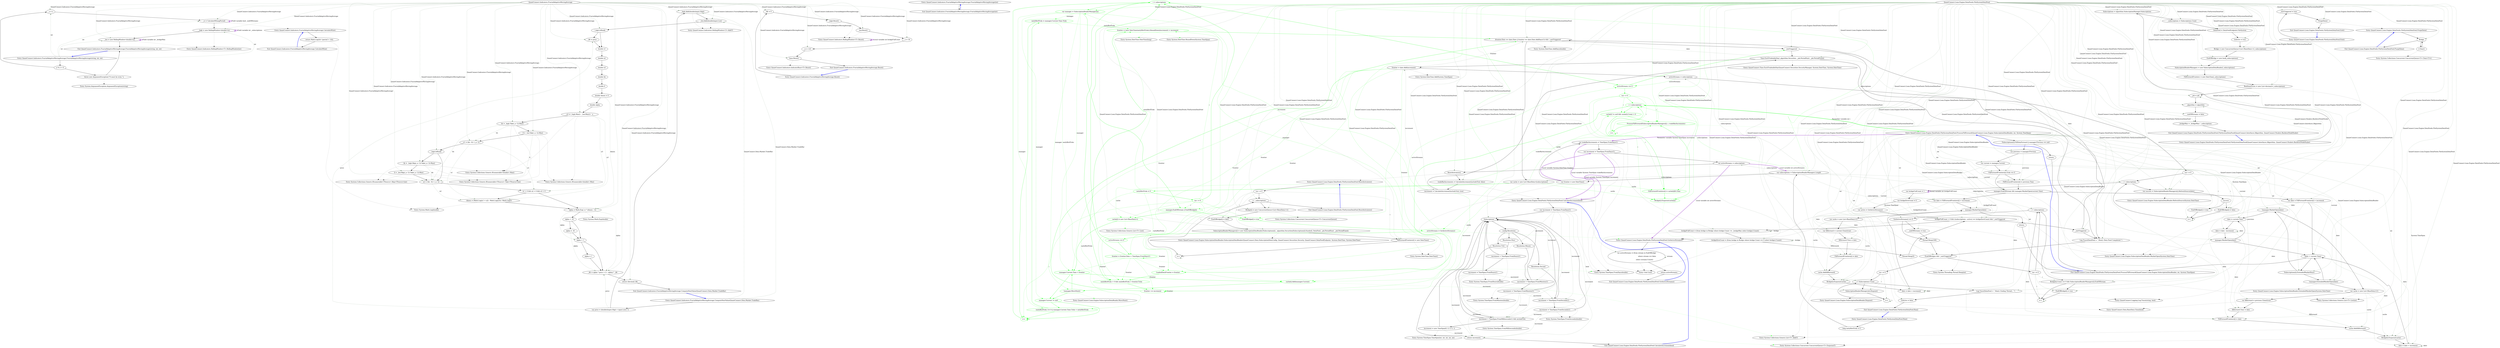 digraph  {
n63 [label="QuantConnect.Indicators.FractalAdaptiveMovingAverage", span=""];
n0 [label="Entry QuantConnect.Indicators.FractalAdaptiveMovingAverage.FractalAdaptiveMovingAverage(string, int, int)", span="40-40", cluster="QuantConnect.Indicators.FractalAdaptiveMovingAverage.FractalAdaptiveMovingAverage(string, int, int)"];
n1 [label="n % 2 > 0", span="43-43", cluster="QuantConnect.Indicators.FractalAdaptiveMovingAverage.FractalAdaptiveMovingAverage(string, int, int)"];
n3 [label="_n = n", span="47-47", cluster="QuantConnect.Indicators.FractalAdaptiveMovingAverage.FractalAdaptiveMovingAverage(string, int, int)"];
n4 [label="_w = CalculateW(longPeriod)", span="48-48", cluster="QuantConnect.Indicators.FractalAdaptiveMovingAverage.FractalAdaptiveMovingAverage(string, int, int)"];
n5 [label="_high = new RollingWindow<double>(n)", span="49-49", cluster="QuantConnect.Indicators.FractalAdaptiveMovingAverage.FractalAdaptiveMovingAverage(string, int, int)"];
n6 [label="_low = new RollingWindow<double>(n)", span="50-50", cluster="QuantConnect.Indicators.FractalAdaptiveMovingAverage.FractalAdaptiveMovingAverage(string, int, int)"];
n2 [label="throw new ArgumentException(''N must be even.'');", span="45-45", cluster="QuantConnect.Indicators.FractalAdaptiveMovingAverage.FractalAdaptiveMovingAverage(string, int, int)"];
n9 [label="Entry QuantConnect.Indicators.FractalAdaptiveMovingAverage.CalculateW(int)", span="119-119", cluster="QuantConnect.Indicators.FractalAdaptiveMovingAverage.CalculateW(int)"];
n10 [label="Entry QuantConnect.Indicators.RollingWindow<T>.RollingWindow(int)", span="45-45", cluster="QuantConnect.Indicators.RollingWindow<T>.RollingWindow(int)"];
n7 [label="Exit QuantConnect.Indicators.FractalAdaptiveMovingAverage.FractalAdaptiveMovingAverage(string, int, int)", span="40-40", cluster="QuantConnect.Indicators.FractalAdaptiveMovingAverage.FractalAdaptiveMovingAverage(string, int, int)"];
n8 [label="Entry System.ArgumentException.ArgumentException(string)", span="0-0", cluster="System.ArgumentException.ArgumentException(string)"];
n11 [label="Entry QuantConnect.Indicators.FractalAdaptiveMovingAverage.FractalAdaptiveMovingAverage(int)", span="58-58", cluster="QuantConnect.Indicators.FractalAdaptiveMovingAverage.FractalAdaptiveMovingAverage(int)"];
n12 [label="Exit QuantConnect.Indicators.FractalAdaptiveMovingAverage.FractalAdaptiveMovingAverage(int)", span="58-58", cluster="QuantConnect.Indicators.FractalAdaptiveMovingAverage.FractalAdaptiveMovingAverage(int)"];
n13 [label="Entry QuantConnect.Indicators.FractalAdaptiveMovingAverage.ComputeNextValue(QuantConnect.Data.Market.TradeBar)", span="70-70", cluster="QuantConnect.Indicators.FractalAdaptiveMovingAverage.ComputeNextValue(QuantConnect.Data.Market.TradeBar)"];
n14 [label="var price = (double)(input.High + input.Low) / 2", span="72-72", cluster="QuantConnect.Indicators.FractalAdaptiveMovingAverage.ComputeNextValue(QuantConnect.Data.Market.TradeBar)"];
n15 [label="_high.Add((double)input.High)", span="73-73", cluster="QuantConnect.Indicators.FractalAdaptiveMovingAverage.ComputeNextValue(QuantConnect.Data.Market.TradeBar)"];
n16 [label="_low.Add((double)input.Low)", span="74-74", cluster="QuantConnect.Indicators.FractalAdaptiveMovingAverage.ComputeNextValue(QuantConnect.Data.Market.TradeBar)"];
n18 [label="_filt = price", span="79-79", cluster="QuantConnect.Indicators.FractalAdaptiveMovingAverage.ComputeNextValue(QuantConnect.Data.Market.TradeBar)"];
n41 [label="_filt = alpha * price + (1 - alpha) * _filt", span="113-113", cluster="QuantConnect.Indicators.FractalAdaptiveMovingAverage.ComputeNextValue(QuantConnect.Data.Market.TradeBar)"];
n44 [label="Entry QuantConnect.Indicators.RollingWindow<T>.Add(T)", span="247-247", cluster="QuantConnect.Indicators.RollingWindow<T>.Add(T)"];
n17 [label="!_high.IsReady", span="77-77", cluster="QuantConnect.Indicators.FractalAdaptiveMovingAverage.ComputeNextValue(QuantConnect.Data.Market.TradeBar)"];
n19 [label="double n1", span="81-81", cluster="QuantConnect.Indicators.FractalAdaptiveMovingAverage.ComputeNextValue(QuantConnect.Data.Market.TradeBar)"];
n20 [label="double n2", span="82-82", cluster="QuantConnect.Indicators.FractalAdaptiveMovingAverage.ComputeNextValue(QuantConnect.Data.Market.TradeBar)"];
n21 [label="double n3", span="83-83", cluster="QuantConnect.Indicators.FractalAdaptiveMovingAverage.ComputeNextValue(QuantConnect.Data.Market.TradeBar)"];
n22 [label="double hh", span="84-84", cluster="QuantConnect.Indicators.FractalAdaptiveMovingAverage.ComputeNextValue(QuantConnect.Data.Market.TradeBar)"];
n23 [label="double ll", span="85-85", cluster="QuantConnect.Indicators.FractalAdaptiveMovingAverage.ComputeNextValue(QuantConnect.Data.Market.TradeBar)"];
n24 [label="double dimen = 0", span="86-86", cluster="QuantConnect.Indicators.FractalAdaptiveMovingAverage.ComputeNextValue(QuantConnect.Data.Market.TradeBar)"];
n25 [label="double alpha", span="87-87", cluster="QuantConnect.Indicators.FractalAdaptiveMovingAverage.ComputeNextValue(QuantConnect.Data.Market.TradeBar)"];
n36 [label="alpha = Math.Exp(_w * (dimen - 1))", span="109-109", cluster="QuantConnect.Indicators.FractalAdaptiveMovingAverage.ComputeNextValue(QuantConnect.Data.Market.TradeBar)"];
n26 [label="n3 = (_high.Max() - _low.Min()) / _n", span="89-89", cluster="QuantConnect.Indicators.FractalAdaptiveMovingAverage.ComputeNextValue(QuantConnect.Data.Market.TradeBar)"];
n27 [label="hh = _high.Take(_n / 2).Max()", span="91-91", cluster="QuantConnect.Indicators.FractalAdaptiveMovingAverage.ComputeNextValue(QuantConnect.Data.Market.TradeBar)"];
n45 [label="Entry System.Collections.Generic.IEnumerable<double>.Max()", span="0-0", cluster="System.Collections.Generic.IEnumerable<double>.Max()"];
n46 [label="Entry System.Collections.Generic.IEnumerable<double>.Min()", span="0-0", cluster="System.Collections.Generic.IEnumerable<double>.Min()"];
n34 [label="n1 > 0 && n2 > 0 && n3 > 0", span="104-104", cluster="QuantConnect.Indicators.FractalAdaptiveMovingAverage.ComputeNextValue(QuantConnect.Data.Market.TradeBar)"];
n35 [label="dimen = (Math.Log(n1 + n2) - Math.Log(n3)) / Math.Log(2)", span="106-106", cluster="QuantConnect.Indicators.FractalAdaptiveMovingAverage.ComputeNextValue(QuantConnect.Data.Market.TradeBar)"];
n28 [label="ll = _low.Take(_n / 2).Min()", span="92-92", cluster="QuantConnect.Indicators.FractalAdaptiveMovingAverage.ComputeNextValue(QuantConnect.Data.Market.TradeBar)"];
n47 [label="Entry System.Collections.Generic.IEnumerable<TSource>.Take<TSource>(int)", span="0-0", cluster="System.Collections.Generic.IEnumerable<TSource>.Take<TSource>(int)"];
n29 [label="n1 = (hh - ll) / (_n / 2)", span="94-94", cluster="QuantConnect.Indicators.FractalAdaptiveMovingAverage.ComputeNextValue(QuantConnect.Data.Market.TradeBar)"];
n33 [label="n2 = (hh - ll) / (_n / 2)", span="102-102", cluster="QuantConnect.Indicators.FractalAdaptiveMovingAverage.ComputeNextValue(QuantConnect.Data.Market.TradeBar)"];
n30 [label="_high.IsReady", span="96-96", cluster="QuantConnect.Indicators.FractalAdaptiveMovingAverage.ComputeNextValue(QuantConnect.Data.Market.TradeBar)"];
n31 [label="hh = _high.Skip(_n / 2).Take(_n / 2).Max()", span="98-98", cluster="QuantConnect.Indicators.FractalAdaptiveMovingAverage.ComputeNextValue(QuantConnect.Data.Market.TradeBar)"];
n32 [label="ll = _low.Skip(_n / 2).Take(_n / 2).Min()", span="99-99", cluster="QuantConnect.Indicators.FractalAdaptiveMovingAverage.ComputeNextValue(QuantConnect.Data.Market.TradeBar)"];
n48 [label="Entry System.Collections.Generic.IEnumerable<TSource>.Skip<TSource>(int)", span="0-0", cluster="System.Collections.Generic.IEnumerable<TSource>.Skip<TSource>(int)"];
n49 [label="Entry System.Math.Log(double)", span="0-0", cluster="System.Math.Log(double)"];
n37 [label="alpha < .01", span="110-110", cluster="QuantConnect.Indicators.FractalAdaptiveMovingAverage.ComputeNextValue(QuantConnect.Data.Market.TradeBar)"];
n50 [label="Entry System.Math.Exp(double)", span="0-0", cluster="System.Math.Exp(double)"];
n39 [label="alpha > 1", span="111-111", cluster="QuantConnect.Indicators.FractalAdaptiveMovingAverage.ComputeNextValue(QuantConnect.Data.Market.TradeBar)"];
n38 [label="alpha = .01", span="110-110", cluster="QuantConnect.Indicators.FractalAdaptiveMovingAverage.ComputeNextValue(QuantConnect.Data.Market.TradeBar)"];
n40 [label="alpha = 1", span="111-111", cluster="QuantConnect.Indicators.FractalAdaptiveMovingAverage.ComputeNextValue(QuantConnect.Data.Market.TradeBar)"];
n42 [label="return (decimal)_filt;", span="115-115", cluster="QuantConnect.Indicators.FractalAdaptiveMovingAverage.ComputeNextValue(QuantConnect.Data.Market.TradeBar)"];
n43 [label="Exit QuantConnect.Indicators.FractalAdaptiveMovingAverage.ComputeNextValue(QuantConnect.Data.Market.TradeBar)", span="70-70", cluster="QuantConnect.Indicators.FractalAdaptiveMovingAverage.ComputeNextValue(QuantConnect.Data.Market.TradeBar)"];
n51 [label="return Math.Log(2d / (period + 1d));", span="121-121", cluster="QuantConnect.Indicators.FractalAdaptiveMovingAverage.CalculateW(int)"];
n52 [label="Exit QuantConnect.Indicators.FractalAdaptiveMovingAverage.CalculateW(int)", span="119-119", cluster="QuantConnect.Indicators.FractalAdaptiveMovingAverage.CalculateW(int)"];
n53 [label="Entry QuantConnect.Indicators.FractalAdaptiveMovingAverage.Reset()", span="136-136", cluster="QuantConnect.Indicators.FractalAdaptiveMovingAverage.Reset()"];
n54 [label="_filt = 0", span="138-138", cluster="QuantConnect.Indicators.FractalAdaptiveMovingAverage.Reset()"];
n55 [label="_high.Reset()", span="139-139", cluster="QuantConnect.Indicators.FractalAdaptiveMovingAverage.Reset()"];
n56 [label="_low.Reset()", span="140-140", cluster="QuantConnect.Indicators.FractalAdaptiveMovingAverage.Reset()"];
n61 [label="Entry QuantConnect.Indicators.RollingWindow<T>.Reset()", span="276-276", cluster="QuantConnect.Indicators.RollingWindow<T>.Reset()"];
n57 [label="_n = 16", span="141-141", cluster="QuantConnect.Indicators.FractalAdaptiveMovingAverage.Reset()"];
n58 [label="_w = -4.6", span="142-142", cluster="QuantConnect.Indicators.FractalAdaptiveMovingAverage.Reset()"];
n59 [label="base.Reset()", span="143-143", cluster="QuantConnect.Indicators.FractalAdaptiveMovingAverage.Reset()"];
n60 [label="Exit QuantConnect.Indicators.FractalAdaptiveMovingAverage.Reset()", span="136-136", cluster="QuantConnect.Indicators.FractalAdaptiveMovingAverage.Reset()"];
n62 [label="Entry QuantConnect.Indicators.IndicatorBase<T>.Reset()", span="102-102", cluster="QuantConnect.Indicators.IndicatorBase<T>.Reset()"];
d89 [label="i < subscriptions", span="300-300", cluster="QuantConnect.Lean.Engine.DataFeeds.FileSystemDataFeed.Run()", color=green, community=0];
d59 [label="var subscriptions = SubscriptionReaderManagers.Length", span="238-238", cluster="QuantConnect.Lean.Engine.DataFeeds.FileSystemDataFeed.Run()"];
d95 [label="frontier = frontier.Date + TimeSpan.FromDays(1)", span="312-312", cluster="QuantConnect.Lean.Engine.DataFeeds.FileSystemDataFeed.Run()", color=green, community=0];
d88 [label="var i = 0", span="300-300", cluster="QuantConnect.Lean.Engine.DataFeeds.FileSystemDataFeed.Run()", color=green, community=0];
d103 [label="i++", span="300-300", cluster="QuantConnect.Lean.Engine.DataFeeds.FileSystemDataFeed.Run()", color=green, community=0];
d94 [label="activeStreams == 0", span="310-310", cluster="QuantConnect.Lean.Engine.DataFeeds.FileSystemDataFeed.Run()", color=green, community=0];
d90 [label="var manager = SubscriptionReaderManagers[i]", span="303-303", cluster="QuantConnect.Lean.Engine.DataFeeds.FileSystemDataFeed.Run()", color=green, community=0];
d104 [label="activeStreams == 0", span="341-341", cluster="QuantConnect.Lean.Engine.DataFeeds.FileSystemDataFeed.Run()", color=green, community=0];
d106 [label="i < subscriptions", span="349-349", cluster="QuantConnect.Lean.Engine.DataFeeds.FileSystemDataFeed.Run()", color=green, community=0];
d105 [label="var i = 0", span="349-349", cluster="QuantConnect.Lean.Engine.DataFeeds.FileSystemDataFeed.Run()", color=green, community=0];
d111 [label="i++", span="349-349", cluster="QuantConnect.Lean.Engine.DataFeeds.FileSystemDataFeed.Run()", color=green, community=0];
d143 [label="Entry QuantConnect.Lean.Engine.DataFeeds.FileSystemDataFeed.ProcessFillForward(QuantConnect.Lean.Engine.SubscriptionDataReader, int, System.TimeSpan)", span="414-414", cluster="QuantConnect.Lean.Engine.DataFeeds.FileSystemDataFeed.ProcessFillForward(QuantConnect.Lean.Engine.SubscriptionDataReader, int, System.TimeSpan)"];
d107 [label="cache[i] != null && cache[i].Count > 0", span="351-351", cluster="QuantConnect.Lean.Engine.DataFeeds.FileSystemDataFeed.Run()", color=green, community=0];
d112 [label="LoadedDataFrontier = frontier", span="361-361", cluster="QuantConnect.Lean.Engine.DataFeeds.FileSystemDataFeed.Run()", color=green, community=0];
d110 [label="ProcessFillForward(SubscriptionReaderManagers[i], i, tradeBarIncrements)", span="356-356", cluster="QuantConnect.Lean.Engine.DataFeeds.FileSystemDataFeed.Run()", color=green, community=0];
d193 [label="QuantConnect.Lean.Engine.DataFeeds.FileSystemDataFeed", span=""];
d65 [label="tradeBarIncrements = CalculateIncrement(includeTick: false)", span="249-249", cluster="QuantConnect.Lean.Engine.DataFeeds.FileSystemDataFeed.Run()"];
d109 [label="Bridge[i].Enqueue(cache[i])", span="354-354", cluster="QuantConnect.Lean.Engine.DataFeeds.FileSystemDataFeed.Run()", color=green, community=0];
d114 [label="frontier = (new DateTime(earlyBirdTicks)).RoundDown(increment) + increment", span="365-365", cluster="QuantConnect.Lean.Engine.DataFeeds.FileSystemDataFeed.Run()", color=green, community=0];
d66 [label="increment = CalculateIncrement(includeTick: true)", span="250-250", cluster="QuantConnect.Lean.Engine.DataFeeds.FileSystemDataFeed.Run()"];
d113 [label="earlyBirdTicks > 0 && earlyBirdTicks > frontier.Ticks", span="363-363", cluster="QuantConnect.Lean.Engine.DataFeeds.FileSystemDataFeed.Run()", color=green, community=0];
d87 [label="earlyBirdTicks = 0", span="297-297", cluster="QuantConnect.Lean.Engine.DataFeeds.FileSystemDataFeed.Run()", color=green, community=0];
d102 [label="earlyBirdTicks = manager.Current.Time.Ticks", span="336-336", cluster="QuantConnect.Lean.Engine.DataFeeds.FileSystemDataFeed.Run()", color=green, community=0];
d85 [label="(frontier.Date == date.Date || frontier == date.Date.AddDays(1)) && !_exitTriggered", span="292-292", cluster="QuantConnect.Lean.Engine.DataFeeds.FileSystemDataFeed.Run()"];
d144 [label="Entry System.DateTime.DateTime(long)", span="0-0", cluster="System.DateTime.DateTime(long)"];
d145 [label="Entry System.DateTime.RoundDown(System.TimeSpan)", span="271-271", cluster="System.DateTime.RoundDown(System.TimeSpan)"];
d115 [label="frontier += increment", span="370-370", cluster="QuantConnect.Lean.Engine.DataFeeds.FileSystemDataFeed.Run()", color=green, community=0];
d68 [label="frontier = date.Add(increment)", span="256-256", cluster="QuantConnect.Lean.Engine.DataFeeds.FileSystemDataFeed.Run()"];
d51 [label="Entry System.TimeSpan.FromDays(double)", span="0-0", cluster="System.TimeSpan.FromDays(double)"];
d97 [label="manager.Current.Time < frontier", span="324-324", cluster="QuantConnect.Lean.Engine.DataFeeds.FileSystemDataFeed.Run()", color=green, community=0];
d96 [label="cache[i] = new List<BaseData>()", span="320-320", cluster="QuantConnect.Lean.Engine.DataFeeds.FileSystemDataFeed.Run()", color=green, community=0];
d99 [label="!manager.MoveNext()", span="328-328", cluster="QuantConnect.Lean.Engine.DataFeeds.FileSystemDataFeed.Run()", color=green, community=0];
d98 [label="cache[i].Add(manager.Current)", span="326-326", cluster="QuantConnect.Lean.Engine.DataFeeds.FileSystemDataFeed.Run()", color=green, community=0];
d100 [label="manager.Current != null", span="332-332", cluster="QuantConnect.Lean.Engine.DataFeeds.FileSystemDataFeed.Run()", color=green, community=0];
d69 [label="activeStreams = subscriptions", span="257-257", cluster="QuantConnect.Lean.Engine.DataFeeds.FileSystemDataFeed.Run()"];
d93 [label="activeStreams = GetActiveStreams()", span="309-309", cluster="QuantConnect.Lean.Engine.DataFeeds.FileSystemDataFeed.Run()", color=green, community=0];
d116 [label=_exitTriggered, span="375-375", cluster="QuantConnect.Lean.Engine.DataFeeds.FileSystemDataFeed.Run()"];
d86 [label="var cache = new List<BaseData>[subscriptions]", span="294-294", cluster="QuantConnect.Lean.Engine.DataFeeds.FileSystemDataFeed.Run()"];
d101 [label="earlyBirdTicks == 0 || manager.Current.Time.Ticks < earlyBirdTicks", span="334-334", cluster="QuantConnect.Lean.Engine.DataFeeds.FileSystemDataFeed.Run()", color=green, community=0];
d91 [label="manager.EndOfStream || EndOfBridge[i]", span="306-306", cluster="QuantConnect.Lean.Engine.DataFeeds.FileSystemDataFeed.Run()", color=green, community=0];
d139 [label="Entry System.Collections.Generic.List<T>.List()", span="0-0", cluster="System.Collections.Generic.List<T>.List()"];
d140 [label="Entry System.Collections.Generic.List<T>.Add(T)", span="0-0", cluster="System.Collections.Generic.List<T>.Add(T)"];
d108 [label="FillForwardFrontiers[i] = cache[i][0].Time", span="353-353", cluster="QuantConnect.Lean.Engine.DataFeeds.FileSystemDataFeed.Run()", color=green, community=0];
d142 [label="Entry System.Collections.Concurrent.ConcurrentQueue<T>.Enqueue(T)", span="0-0", cluster="System.Collections.Concurrent.ConcurrentQueue<T>.Enqueue(T)"];
d92 [label="EndOfBridge[i] = true", span="308-308", cluster="QuantConnect.Lean.Engine.DataFeeds.FileSystemDataFeed.Run()", color=green, community=0];
d141 [label="Entry QuantConnect.Lean.Engine.SubscriptionDataReader.MoveNext()", span="241-241", cluster="QuantConnect.Lean.Engine.SubscriptionDataReader.MoveNext()"];
d28 [label="Entry QuantConnect.Lean.Engine.DataFeeds.FileSystemDataFeed.GetActiveStreams()", span="170-170", cluster="QuantConnect.Lean.Engine.DataFeeds.FileSystemDataFeed.GetActiveStreams()"];
d58 [label="long earlyBirdTicks = 0", span="237-237", cluster="QuantConnect.Lean.Engine.DataFeeds.FileSystemDataFeed.Run()"];
d63 [label="var activeStreams = subscriptions", span="243-243", cluster="QuantConnect.Lean.Engine.DataFeeds.FileSystemDataFeed.Run()"];
d60 [label="var frontier = new DateTime()", span="240-240", cluster="QuantConnect.Lean.Engine.DataFeeds.FileSystemDataFeed.Run()"];
d71 [label="i < subscriptions", span="261-261", cluster="QuantConnect.Lean.Engine.DataFeeds.FileSystemDataFeed.Run()"];
d80 [label="bridgeFullCount > 0 && ((subscriptions - active) == bridgeZeroCount) && !_exitTriggered", span="282-282", cluster="QuantConnect.Lean.Engine.DataFeeds.FileSystemDataFeed.Run()"];
d120 [label="i < subscriptions", span="384-384", cluster="QuantConnect.Lean.Engine.DataFeeds.FileSystemDataFeed.Run()"];
d180 [label="Exit QuantConnect.Lean.Engine.DataFeeds.FileSystemDataFeed.ProcessFillForward(QuantConnect.Lean.Engine.SubscriptionDataReader, int, System.TimeSpan)", span="414-414", cluster="QuantConnect.Lean.Engine.DataFeeds.FileSystemDataFeed.ProcessFillForward(QuantConnect.Lean.Engine.SubscriptionDataReader, int, System.TimeSpan)"];
d148 [label="!Subscriptions[i].FillDataForward || manager.Previous == null", span="417-417", cluster="QuantConnect.Lean.Engine.DataFeeds.FileSystemDataFeed.ProcessFillForward(QuantConnect.Lean.Engine.SubscriptionDataReader, int, System.TimeSpan)"];
d150 [label="var previous = manager.Previous", span="420-420", cluster="QuantConnect.Lean.Engine.DataFeeds.FileSystemDataFeed.ProcessFillForward(QuantConnect.Lean.Engine.SubscriptionDataReader, int, System.TimeSpan)"];
d151 [label="var current = manager.Current", span="421-421", cluster="QuantConnect.Lean.Engine.DataFeeds.FileSystemDataFeed.ProcessFillForward(QuantConnect.Lean.Engine.SubscriptionDataReader, int, System.TimeSpan)"];
d152 [label="FillForwardFrontiers[i].Ticks == 0", span="424-424", cluster="QuantConnect.Lean.Engine.DataFeeds.FileSystemDataFeed.ProcessFillForward(QuantConnect.Lean.Engine.SubscriptionDataReader, int, System.TimeSpan)"];
d153 [label="FillForwardFrontiers[i] = previous.Time", span="424-424", cluster="QuantConnect.Lean.Engine.DataFeeds.FileSystemDataFeed.ProcessFillForward(QuantConnect.Lean.Engine.SubscriptionDataReader, int, System.TimeSpan)"];
d154 [label="manager.EndOfStream && manager.MarketOpen(current.Time)", span="427-427", cluster="QuantConnect.Lean.Engine.DataFeeds.FileSystemDataFeed.ProcessFillForward(QuantConnect.Lean.Engine.SubscriptionDataReader, int, System.TimeSpan)"];
d155 [label="var date = FillForwardFrontiers[i] + increment", span="430-430", cluster="QuantConnect.Lean.Engine.DataFeeds.FileSystemDataFeed.ProcessFillForward(QuantConnect.Lean.Engine.SubscriptionDataReader, int, System.TimeSpan)"];
d156 [label="manager.MarketOpen(date)", span="430-430", cluster="QuantConnect.Lean.Engine.DataFeeds.FileSystemDataFeed.ProcessFillForward(QuantConnect.Lean.Engine.SubscriptionDataReader, int, System.TimeSpan)"];
d160 [label="FillForwardFrontiers[i] = date", span="435-435", cluster="QuantConnect.Lean.Engine.DataFeeds.FileSystemDataFeed.ProcessFillForward(QuantConnect.Lean.Engine.SubscriptionDataReader, int, System.TimeSpan)"];
d162 [label="Bridge[i].Enqueue(cache)", span="437-437", cluster="QuantConnect.Lean.Engine.DataFeeds.FileSystemDataFeed.ProcessFillForward(QuantConnect.Lean.Engine.SubscriptionDataReader, int, System.TimeSpan)"];
d163 [label="date = date + increment", span="430-430", cluster="QuantConnect.Lean.Engine.DataFeeds.FileSystemDataFeed.ProcessFillForward(QuantConnect.Lean.Engine.SubscriptionDataReader, int, System.TimeSpan)"];
d165 [label="var date = FillForwardFrontiers[i] + increment", span="445-445", cluster="QuantConnect.Lean.Engine.DataFeeds.FileSystemDataFeed.ProcessFillForward(QuantConnect.Lean.Engine.SubscriptionDataReader, int, System.TimeSpan)"];
d167 [label="!Subscriptions[i].ExtendedMarketHours", span="448-448", cluster="QuantConnect.Lean.Engine.DataFeeds.FileSystemDataFeed.ProcessFillForward(QuantConnect.Lean.Engine.SubscriptionDataReader, int, System.TimeSpan)"];
d168 [label="!manager.MarketOpen(date)", span="450-450", cluster="QuantConnect.Lean.Engine.DataFeeds.FileSystemDataFeed.ProcessFillForward(QuantConnect.Lean.Engine.SubscriptionDataReader, int, System.TimeSpan)"];
d170 [label="date = date - increment", span="459-459", cluster="QuantConnect.Lean.Engine.DataFeeds.FileSystemDataFeed.ProcessFillForward(QuantConnect.Lean.Engine.SubscriptionDataReader, int, System.TimeSpan)"];
d171 [label="manager.MarketOpen(date)", span="460-460", cluster="QuantConnect.Lean.Engine.DataFeeds.FileSystemDataFeed.ProcessFillForward(QuantConnect.Lean.Engine.SubscriptionDataReader, int, System.TimeSpan)"];
d172 [label="!manager.ExtendedMarketOpen(date)", span="467-467", cluster="QuantConnect.Lean.Engine.DataFeeds.FileSystemDataFeed.ProcessFillForward(QuantConnect.Lean.Engine.SubscriptionDataReader, int, System.TimeSpan)"];
d176 [label="FillForwardFrontiers[i] = date", span="476-476", cluster="QuantConnect.Lean.Engine.DataFeeds.FileSystemDataFeed.ProcessFillForward(QuantConnect.Lean.Engine.SubscriptionDataReader, int, System.TimeSpan)"];
d178 [label="Bridge[i].Enqueue(cache)", span="478-478", cluster="QuantConnect.Lean.Engine.DataFeeds.FileSystemDataFeed.ProcessFillForward(QuantConnect.Lean.Engine.SubscriptionDataReader, int, System.TimeSpan)"];
d179 [label="date = date + increment", span="445-445", cluster="QuantConnect.Lean.Engine.DataFeeds.FileSystemDataFeed.ProcessFillForward(QuantConnect.Lean.Engine.SubscriptionDataReader, int, System.TimeSpan)"];
d61 [label="var tradeBarIncrements = TimeSpan.FromDays(1)", span="241-241", cluster="QuantConnect.Lean.Engine.DataFeeds.FileSystemDataFeed.Run()"];
d1 [label="Subscriptions = algorithm.SubscriptionManager.Subscriptions", span="128-128", cluster="QuantConnect.Lean.Engine.DataFeeds.FileSystemDataFeed.FileSystemDataFeed(QuantConnect.Interfaces.IAlgorithm, QuantConnect.Packets.BacktestNodePacket)"];
d2 [label="_subscriptions = Subscriptions.Count", span="129-129", cluster="QuantConnect.Lean.Engine.DataFeeds.FileSystemDataFeed.FileSystemDataFeed(QuantConnect.Interfaces.IAlgorithm, QuantConnect.Packets.BacktestNodePacket)"];
d3 [label="DataFeed = DataFeedEndpoint.FileSystem", span="132-132", cluster="QuantConnect.Lean.Engine.DataFeeds.FileSystemDataFeed.FileSystemDataFeed(QuantConnect.Interfaces.IAlgorithm, QuantConnect.Packets.BacktestNodePacket)"];
d4 [label="IsActive = true", span="133-133", cluster="QuantConnect.Lean.Engine.DataFeeds.FileSystemDataFeed.FileSystemDataFeed(QuantConnect.Interfaces.IAlgorithm, QuantConnect.Packets.BacktestNodePacket)"];
d5 [label="Bridge = new ConcurrentQueue<List<BaseData>>[_subscriptions]", span="134-134", cluster="QuantConnect.Lean.Engine.DataFeeds.FileSystemDataFeed.FileSystemDataFeed(QuantConnect.Interfaces.IAlgorithm, QuantConnect.Packets.BacktestNodePacket)"];
d6 [label="EndOfBridge = new bool[_subscriptions]", span="135-135", cluster="QuantConnect.Lean.Engine.DataFeeds.FileSystemDataFeed.FileSystemDataFeed(QuantConnect.Interfaces.IAlgorithm, QuantConnect.Packets.BacktestNodePacket)"];
d7 [label="SubscriptionReaderManagers = new SubscriptionDataReader[_subscriptions]", span="136-136", cluster="QuantConnect.Lean.Engine.DataFeeds.FileSystemDataFeed.FileSystemDataFeed(QuantConnect.Interfaces.IAlgorithm, QuantConnect.Packets.BacktestNodePacket)"];
d8 [label="FillForwardFrontiers = new DateTime[_subscriptions]", span="137-137", cluster="QuantConnect.Lean.Engine.DataFeeds.FileSystemDataFeed.FileSystemDataFeed(QuantConnect.Interfaces.IAlgorithm, QuantConnect.Packets.BacktestNodePacket)"];
d9 [label="RealtimePrices = new List<decimal>(_subscriptions)", span="138-138", cluster="QuantConnect.Lean.Engine.DataFeeds.FileSystemDataFeed.FileSystemDataFeed(QuantConnect.Interfaces.IAlgorithm, QuantConnect.Packets.BacktestNodePacket)"];
d10 [label="_job = job", span="141-141", cluster="QuantConnect.Lean.Engine.DataFeeds.FileSystemDataFeed.FileSystemDataFeed(QuantConnect.Interfaces.IAlgorithm, QuantConnect.Packets.BacktestNodePacket)"];
d11 [label="_algorithm = algorithm", span="142-142", cluster="QuantConnect.Lean.Engine.DataFeeds.FileSystemDataFeed.FileSystemDataFeed(QuantConnect.Interfaces.IAlgorithm, QuantConnect.Packets.BacktestNodePacket)"];
d12 [label="_endOfStreams = false", span="143-143", cluster="QuantConnect.Lean.Engine.DataFeeds.FileSystemDataFeed.FileSystemDataFeed(QuantConnect.Interfaces.IAlgorithm, QuantConnect.Packets.BacktestNodePacket)"];
d13 [label="_bridgeMax = _bridgeMax / _subscriptions", span="144-144", cluster="QuantConnect.Lean.Engine.DataFeeds.FileSystemDataFeed.FileSystemDataFeed(QuantConnect.Interfaces.IAlgorithm, QuantConnect.Packets.BacktestNodePacket)"];
d18 [label="i < _subscriptions", span="155-155", cluster="QuantConnect.Lean.Engine.DataFeeds.FileSystemDataFeed.ResetActivators()"];
d19 [label="Bridge[i] = new ConcurrentQueue<List<BaseData>>()", span="158-158", cluster="QuantConnect.Lean.Engine.DataFeeds.FileSystemDataFeed.ResetActivators()"];
d20 [label="EndOfBridge[i] = false", span="159-159", cluster="QuantConnect.Lean.Engine.DataFeeds.FileSystemDataFeed.ResetActivators()"];
d21 [label="SubscriptionReaderManagers[i] = new SubscriptionDataReader(Subscriptions[i], _algorithm.Securities[Subscriptions[i].Symbol], DataFeed, _job.PeriodStart, _job.PeriodFinish)", span="160-160", cluster="QuantConnect.Lean.Engine.DataFeeds.FileSystemDataFeed.ResetActivators()"];
d22 [label="FillForwardFrontiers[i] = new DateTime()", span="161-161", cluster="QuantConnect.Lean.Engine.DataFeeds.FileSystemDataFeed.ResetActivators()"];
d29 [label="var activeStreams = (from stream in EndOfBridge\r\n                                 where stream == false\r\n                                 select stream).Count()", span="173-175", cluster="QuantConnect.Lean.Engine.DataFeeds.FileSystemDataFeed.GetActiveStreams()"];
d35 [label=Subscriptions, span="188-188", cluster="QuantConnect.Lean.Engine.DataFeeds.FileSystemDataFeed.CalculateIncrement(bool)"];
d64 [label="ResetActivators()", span="246-246", cluster="QuantConnect.Lean.Engine.DataFeeds.FileSystemDataFeed.Run()"];
d67 [label="Time.EachTradeableDay(_algorithm.Securities, _job.PeriodStart, _job.PeriodFinish)", span="253-253", cluster="QuantConnect.Lean.Engine.DataFeeds.FileSystemDataFeed.Run()"];
d72 [label="var success = SubscriptionReaderManagers[i].RefreshSource(date)", span="265-265", cluster="QuantConnect.Lean.Engine.DataFeeds.FileSystemDataFeed.Run()"];
d74 [label="EndOfBridge[i] = false", span="269-269", cluster="QuantConnect.Lean.Engine.DataFeeds.FileSystemDataFeed.Run()"];
d75 [label="EndOfBridge[i] = true", span="271-271", cluster="QuantConnect.Lean.Engine.DataFeeds.FileSystemDataFeed.Run()"];
d79 [label="var active = GetActiveStreams()", span="278-278", cluster="QuantConnect.Lean.Engine.DataFeeds.FileSystemDataFeed.Run()"];
d81 [label="bridgeFullCount = (from bridge in Bridge where bridge.Count >= _bridgeMax select bridge).Count()", span="284-284", cluster="QuantConnect.Lean.Engine.DataFeeds.FileSystemDataFeed.Run()"];
d82 [label="bridgeZeroCount = (from bridge in Bridge where bridge.Count == 0 select bridge).Count()", span="285-285", cluster="QuantConnect.Lean.Engine.DataFeeds.FileSystemDataFeed.Run()"];
d84 [label=_exitTriggered, span="289-289", cluster="QuantConnect.Lean.Engine.DataFeeds.FileSystemDataFeed.Run()"];
d117 [label="Log.Trace(DataFeed + ''.Run(): Data Feed Completed.'')", span="379-379", cluster="QuantConnect.Lean.Engine.DataFeeds.FileSystemDataFeed.Run()"];
d118 [label="!EndOfBridges && !_exitTriggered", span="382-382", cluster="QuantConnect.Lean.Engine.DataFeeds.FileSystemDataFeed.Run()"];
d121 [label="Bridge[i].Count == 0 && SubscriptionReaderManagers[i].EndOfStream", span="386-386", cluster="QuantConnect.Lean.Engine.DataFeeds.FileSystemDataFeed.Run()"];
d122 [label="EndOfBridge[i] = true", span="388-388", cluster="QuantConnect.Lean.Engine.DataFeeds.FileSystemDataFeed.Run()"];
d124 [label="GetActiveStreams() == 0", span="392-392", cluster="QuantConnect.Lean.Engine.DataFeeds.FileSystemDataFeed.Run()"];
d125 [label="_endOfStreams = true", span="392-392", cluster="QuantConnect.Lean.Engine.DataFeeds.FileSystemDataFeed.Run()"];
d128 [label="i < Subscriptions.Count", span="397-397", cluster="QuantConnect.Lean.Engine.DataFeeds.FileSystemDataFeed.Run()"];
d129 [label="SubscriptionReaderManagers[i].Dispose()", span="399-399", cluster="QuantConnect.Lean.Engine.DataFeeds.FileSystemDataFeed.Run()"];
d131 [label="Log.Trace(DataFeed + ''.Run(): Ending Thread... '')", span="402-402", cluster="QuantConnect.Lean.Engine.DataFeeds.FileSystemDataFeed.Run()"];
d132 [label="IsActive = false", span="403-403", cluster="QuantConnect.Lean.Engine.DataFeeds.FileSystemDataFeed.Run()"];
d185 [label="_exitTriggered = true", span="488-488", cluster="QuantConnect.Lean.Engine.DataFeeds.FileSystemDataFeed.Exit()"];
d186 [label="PurgeData()", span="489-489", cluster="QuantConnect.Lean.Engine.DataFeeds.FileSystemDataFeed.Exit()"];
d189 [label=Bridge, span="498-498", cluster="QuantConnect.Lean.Engine.DataFeeds.FileSystemDataFeed.PurgeData()"];
d33 [label="Entry QuantConnect.Lean.Engine.DataFeeds.FileSystemDataFeed.CalculateIncrement(bool)", span="185-185", cluster="QuantConnect.Lean.Engine.DataFeeds.FileSystemDataFeed.CalculateIncrement(bool)"];
d138 [label="Entry System.DateTime.AddDays(double)", span="0-0", cluster="System.DateTime.AddDays(double)"];
d135 [label="Entry System.DateTime.Add(System.TimeSpan)", span="0-0", cluster="System.DateTime.Add(System.TimeSpan)"];
d34 [label="var increment = TimeSpan.FromDays(1)", span="187-187", cluster="QuantConnect.Lean.Engine.DataFeeds.FileSystemDataFeed.CalculateIncrement(bool)"];
d62 [label="var increment = TimeSpan.FromDays(1)", span="242-242", cluster="QuantConnect.Lean.Engine.DataFeeds.FileSystemDataFeed.Run()"];
d70 [label="var i = 0", span="261-261", cluster="QuantConnect.Lean.Engine.DataFeeds.FileSystemDataFeed.Run()"];
d161 [label="cache.Add(fillforward)", span="436-436", cluster="QuantConnect.Lean.Engine.DataFeeds.FileSystemDataFeed.ProcessFillForward(QuantConnect.Lean.Engine.SubscriptionDataReader, int, System.TimeSpan)"];
d177 [label="cache.Add(fillforward)", span="477-477", cluster="QuantConnect.Lean.Engine.DataFeeds.FileSystemDataFeed.ProcessFillForward(QuantConnect.Lean.Engine.SubscriptionDataReader, int, System.TimeSpan)"];
d31 [label="Exit QuantConnect.Lean.Engine.DataFeeds.FileSystemDataFeed.GetActiveStreams()", span="170-170", cluster="QuantConnect.Lean.Engine.DataFeeds.FileSystemDataFeed.GetActiveStreams()"];
d57 [label="Entry QuantConnect.Lean.Engine.DataFeeds.FileSystemDataFeed.Run()", span="234-234", cluster="QuantConnect.Lean.Engine.DataFeeds.FileSystemDataFeed.Run()"];
d27 [label="Entry System.DateTime.DateTime()", span="0-0", cluster="System.DateTime.DateTime()"];
d76 [label="i++", span="261-261", cluster="QuantConnect.Lean.Engine.DataFeeds.FileSystemDataFeed.Run()"];
d77 [label="var bridgeFullCount = 1", span="276-276", cluster="QuantConnect.Lean.Engine.DataFeeds.FileSystemDataFeed.Run()"];
d78 [label="var bridgeZeroCount = 0", span="277-277", cluster="QuantConnect.Lean.Engine.DataFeeds.FileSystemDataFeed.Run()"];
d83 [label="Thread.Sleep(5)", span="286-286", cluster="QuantConnect.Lean.Engine.DataFeeds.FileSystemDataFeed.Run()"];
d119 [label="var i = 0", span="384-384", cluster="QuantConnect.Lean.Engine.DataFeeds.FileSystemDataFeed.Run()"];
d123 [label="i++", span="384-384", cluster="QuantConnect.Lean.Engine.DataFeeds.FileSystemDataFeed.Run()"];
d149 [label="return;", span="417-417", cluster="QuantConnect.Lean.Engine.DataFeeds.FileSystemDataFeed.ProcessFillForward(QuantConnect.Lean.Engine.SubscriptionDataReader, int, System.TimeSpan)"];
d166 [label="(date < current.Time)", span="445-445", cluster="QuantConnect.Lean.Engine.DataFeeds.FileSystemDataFeed.ProcessFillForward(QuantConnect.Lean.Engine.SubscriptionDataReader, int, System.TimeSpan)"];
d164 [label="return;", span="439-439", cluster="QuantConnect.Lean.Engine.DataFeeds.FileSystemDataFeed.ProcessFillForward(QuantConnect.Lean.Engine.SubscriptionDataReader, int, System.TimeSpan)"];
d174 [label="var fillforward = previous.Clone(true)", span="474-474", cluster="QuantConnect.Lean.Engine.DataFeeds.FileSystemDataFeed.ProcessFillForward(QuantConnect.Lean.Engine.SubscriptionDataReader, int, System.TimeSpan)"];
d158 [label="var fillforward = current.Clone(true)", span="433-433", cluster="QuantConnect.Lean.Engine.DataFeeds.FileSystemDataFeed.ProcessFillForward(QuantConnect.Lean.Engine.SubscriptionDataReader, int, System.TimeSpan)"];
d169 [label="date = current.Time", span="456-456", cluster="QuantConnect.Lean.Engine.DataFeeds.FileSystemDataFeed.ProcessFillForward(QuantConnect.Lean.Engine.SubscriptionDataReader, int, System.TimeSpan)"];
d181 [label="Entry QuantConnect.Lean.Engine.SubscriptionDataReader.MarketOpen(System.DateTime)", span="401-401", cluster="QuantConnect.Lean.Engine.SubscriptionDataReader.MarketOpen(System.DateTime)"];
d159 [label="fillforward.Time = date", span="434-434", cluster="QuantConnect.Lean.Engine.DataFeeds.FileSystemDataFeed.ProcessFillForward(QuantConnect.Lean.Engine.SubscriptionDataReader, int, System.TimeSpan)"];
d157 [label="var cache = new List<BaseData>(1)", span="432-432", cluster="QuantConnect.Lean.Engine.DataFeeds.FileSystemDataFeed.ProcessFillForward(QuantConnect.Lean.Engine.SubscriptionDataReader, int, System.TimeSpan)"];
d175 [label="fillforward.Time = date", span="475-475", cluster="QuantConnect.Lean.Engine.DataFeeds.FileSystemDataFeed.ProcessFillForward(QuantConnect.Lean.Engine.SubscriptionDataReader, int, System.TimeSpan)"];
d173 [label="var cache = new List<BaseData>(1)", span="473-473", cluster="QuantConnect.Lean.Engine.DataFeeds.FileSystemDataFeed.ProcessFillForward(QuantConnect.Lean.Engine.SubscriptionDataReader, int, System.TimeSpan)"];
d183 [label="Entry QuantConnect.Lean.Engine.SubscriptionDataReader.ExtendedMarketOpen(System.DateTime)", span="412-412", cluster="QuantConnect.Lean.Engine.SubscriptionDataReader.ExtendedMarketOpen(System.DateTime)"];
d0 [label="Entry QuantConnect.Lean.Engine.DataFeeds.FileSystemDataFeed.FileSystemDataFeed(QuantConnect.Interfaces.IAlgorithm, QuantConnect.Packets.BacktestNodePacket)", span="126-126", cluster="QuantConnect.Lean.Engine.DataFeeds.FileSystemDataFeed.FileSystemDataFeed(QuantConnect.Interfaces.IAlgorithm, QuantConnect.Packets.BacktestNodePacket)"];
d15 [label="Entry System.Collections.Generic.List<T>.List(int)", span="0-0", cluster="System.Collections.Generic.List<T>.List(int)"];
d14 [label="Exit QuantConnect.Lean.Engine.DataFeeds.FileSystemDataFeed.FileSystemDataFeed(QuantConnect.Interfaces.IAlgorithm, QuantConnect.Packets.BacktestNodePacket)", span="126-126", cluster="QuantConnect.Lean.Engine.DataFeeds.FileSystemDataFeed.FileSystemDataFeed(QuantConnect.Interfaces.IAlgorithm, QuantConnect.Packets.BacktestNodePacket)"];
d17 [label="var i = 0", span="155-155", cluster="QuantConnect.Lean.Engine.DataFeeds.FileSystemDataFeed.ResetActivators()"];
d23 [label="i++", span="155-155", cluster="QuantConnect.Lean.Engine.DataFeeds.FileSystemDataFeed.ResetActivators()"];
d24 [label="Exit QuantConnect.Lean.Engine.DataFeeds.FileSystemDataFeed.ResetActivators()", span="153-153", cluster="QuantConnect.Lean.Engine.DataFeeds.FileSystemDataFeed.ResetActivators()"];
d25 [label="Entry System.Collections.Concurrent.ConcurrentQueue<T>.ConcurrentQueue()", span="0-0", cluster="System.Collections.Concurrent.ConcurrentQueue<T>.ConcurrentQueue()"];
d26 [label="Entry QuantConnect.Lean.Engine.SubscriptionDataReader.SubscriptionDataReader(QuantConnect.Data.SubscriptionDataConfig, QuantConnect.Securities.Security, QuantConnect.DataFeedEndpoint, System.DateTime, System.DateTime)", span="165-165", cluster="QuantConnect.Lean.Engine.SubscriptionDataReader.SubscriptionDataReader(QuantConnect.Data.SubscriptionDataConfig, QuantConnect.Securities.Security, QuantConnect.DataFeedEndpoint, System.DateTime, System.DateTime)"];
d30 [label="return activeStreams;", span="176-176", cluster="QuantConnect.Lean.Engine.DataFeeds.FileSystemDataFeed.GetActiveStreams()"];
d32 [label="Entry Unk.Count", span="", cluster="Unk.Count"];
d47 [label="increment > TimeSpan.FromMilliseconds(1) && includeTick", span="218-218", cluster="QuantConnect.Lean.Engine.DataFeeds.FileSystemDataFeed.CalculateIncrement(bool)"];
d38 [label="increment > TimeSpan.FromHours(1)", span="194-194", cluster="QuantConnect.Lean.Engine.DataFeeds.FileSystemDataFeed.CalculateIncrement(bool)"];
d41 [label="increment > TimeSpan.FromMinutes(1)", span="202-202", cluster="QuantConnect.Lean.Engine.DataFeeds.FileSystemDataFeed.CalculateIncrement(bool)"];
d44 [label="increment > TimeSpan.FromSeconds(1)", span="210-210", cluster="QuantConnect.Lean.Engine.DataFeeds.FileSystemDataFeed.CalculateIncrement(bool)"];
d39 [label="increment = TimeSpan.FromHours(1)", span="196-196", cluster="QuantConnect.Lean.Engine.DataFeeds.FileSystemDataFeed.CalculateIncrement(bool)"];
d42 [label="increment = TimeSpan.FromMinutes(1)", span="204-204", cluster="QuantConnect.Lean.Engine.DataFeeds.FileSystemDataFeed.CalculateIncrement(bool)"];
d45 [label="increment = TimeSpan.FromSeconds(1)", span="212-212", cluster="QuantConnect.Lean.Engine.DataFeeds.FileSystemDataFeed.CalculateIncrement(bool)"];
d48 [label="increment = new TimeSpan(0, 0, 0, 0, 1)", span="220-220", cluster="QuantConnect.Lean.Engine.DataFeeds.FileSystemDataFeed.CalculateIncrement(bool)"];
d36 [label="config.Resolution", span="190-190", cluster="QuantConnect.Lean.Engine.DataFeeds.FileSystemDataFeed.CalculateIncrement(bool)"];
d49 [label="return increment;", span="225-225", cluster="QuantConnect.Lean.Engine.DataFeeds.FileSystemDataFeed.CalculateIncrement(bool)"];
d16 [label="Entry QuantConnect.Lean.Engine.DataFeeds.FileSystemDataFeed.ResetActivators()", span="153-153", cluster="QuantConnect.Lean.Engine.DataFeeds.FileSystemDataFeed.ResetActivators()"];
d134 [label="Entry QuantConnect.Time.EachTradeableDay(QuantConnect.Securities.SecurityManager, System.DateTime, System.DateTime)", span="187-187", cluster="QuantConnect.Time.EachTradeableDay(QuantConnect.Securities.SecurityManager, System.DateTime, System.DateTime)"];
d73 [label=success, span="268-268", cluster="QuantConnect.Lean.Engine.DataFeeds.FileSystemDataFeed.Run()"];
d136 [label="Entry QuantConnect.Lean.Engine.SubscriptionDataReader.RefreshSource(System.DateTime)", span="431-431", cluster="QuantConnect.Lean.Engine.SubscriptionDataReader.RefreshSource(System.DateTime)"];
d146 [label="Entry QuantConnect.Logging.Log.Trace(string, bool)", span="122-122", cluster="QuantConnect.Logging.Log.Trace(string, bool)"];
d126 [label="Thread.Sleep(100)", span="393-393", cluster="QuantConnect.Lean.Engine.DataFeeds.FileSystemDataFeed.Run()"];
d127 [label="var i = 0", span="397-397", cluster="QuantConnect.Lean.Engine.DataFeeds.FileSystemDataFeed.Run()"];
d130 [label="i++", span="397-397", cluster="QuantConnect.Lean.Engine.DataFeeds.FileSystemDataFeed.Run()"];
d147 [label="Entry QuantConnect.Lean.Engine.SubscriptionDataReader.Dispose()", span="630-630", cluster="QuantConnect.Lean.Engine.SubscriptionDataReader.Dispose()"];
d133 [label="Exit QuantConnect.Lean.Engine.DataFeeds.FileSystemDataFeed.Run()", span="234-234", cluster="QuantConnect.Lean.Engine.DataFeeds.FileSystemDataFeed.Run()"];
d184 [label="Entry QuantConnect.Lean.Engine.DataFeeds.FileSystemDataFeed.Exit()", span="486-486", cluster="QuantConnect.Lean.Engine.DataFeeds.FileSystemDataFeed.Exit()"];
d187 [label="Exit QuantConnect.Lean.Engine.DataFeeds.FileSystemDataFeed.Exit()", span="486-486", cluster="QuantConnect.Lean.Engine.DataFeeds.FileSystemDataFeed.Exit()"];
d188 [label="Entry QuantConnect.Lean.Engine.DataFeeds.FileSystemDataFeed.PurgeData()", span="496-496", cluster="QuantConnect.Lean.Engine.DataFeeds.FileSystemDataFeed.PurgeData()"];
d190 [label="t.Clear()", span="500-500", cluster="QuantConnect.Lean.Engine.DataFeeds.FileSystemDataFeed.PurgeData()"];
d191 [label="Exit QuantConnect.Lean.Engine.DataFeeds.FileSystemDataFeed.PurgeData()", span="496-496", cluster="QuantConnect.Lean.Engine.DataFeeds.FileSystemDataFeed.PurgeData()"];
d50 [label="Exit QuantConnect.Lean.Engine.DataFeeds.FileSystemDataFeed.CalculateIncrement(bool)", span="185-185", cluster="QuantConnect.Lean.Engine.DataFeeds.FileSystemDataFeed.CalculateIncrement(bool)"];
d137 [label="Entry System.Threading.Thread.Sleep(int)", span="0-0", cluster="System.Threading.Thread.Sleep(int)"];
d182 [label="Entry QuantConnect.Data.BaseData.Clone(bool)", span="189-189", cluster="QuantConnect.Data.BaseData.Clone(bool)"];
d46 [label="Resolution.Tick", span="217-217", cluster="QuantConnect.Lean.Engine.DataFeeds.FileSystemDataFeed.CalculateIncrement(bool)"];
d55 [label="Entry System.TimeSpan.FromMilliseconds(double)", span="0-0", cluster="System.TimeSpan.FromMilliseconds(double)"];
d37 [label="Resolution.Hour", span="193-193", cluster="QuantConnect.Lean.Engine.DataFeeds.FileSystemDataFeed.CalculateIncrement(bool)"];
d52 [label="Entry System.TimeSpan.FromHours(double)", span="0-0", cluster="System.TimeSpan.FromHours(double)"];
d40 [label="Resolution.Minute", span="201-201", cluster="QuantConnect.Lean.Engine.DataFeeds.FileSystemDataFeed.CalculateIncrement(bool)"];
d53 [label="Entry System.TimeSpan.FromMinutes(double)", span="0-0", cluster="System.TimeSpan.FromMinutes(double)"];
d43 [label="Resolution.Second", span="209-209", cluster="QuantConnect.Lean.Engine.DataFeeds.FileSystemDataFeed.CalculateIncrement(bool)"];
d54 [label="Entry System.TimeSpan.FromSeconds(double)", span="0-0", cluster="System.TimeSpan.FromSeconds(double)"];
d56 [label="Entry System.TimeSpan.TimeSpan(int, int, int, int, int)", span="0-0", cluster="System.TimeSpan.TimeSpan(int, int, int, int, int)"];
d192 [label="Entry System.Collections.Concurrent.ConcurrentQueue<T>.Clear<T>()", span="83-83", cluster="System.Collections.Concurrent.ConcurrentQueue<T>.Clear<T>()"];
n63 -> n3  [key=1, style=dashed, color=darkseagreen4, label="QuantConnect.Indicators.FractalAdaptiveMovingAverage"];
n63 -> n4  [key=1, style=dashed, color=darkseagreen4, label="QuantConnect.Indicators.FractalAdaptiveMovingAverage"];
n63 -> n5  [key=1, style=dashed, color=darkseagreen4, label="QuantConnect.Indicators.FractalAdaptiveMovingAverage"];
n63 -> n6  [key=1, style=dashed, color=darkseagreen4, label="QuantConnect.Indicators.FractalAdaptiveMovingAverage"];
n63 -> n15  [key=1, style=dashed, color=darkseagreen4, label="QuantConnect.Indicators.FractalAdaptiveMovingAverage"];
n63 -> n16  [key=1, style=dashed, color=darkseagreen4, label="QuantConnect.Indicators.FractalAdaptiveMovingAverage"];
n63 -> n17  [key=1, style=dashed, color=darkseagreen4, label="QuantConnect.Indicators.FractalAdaptiveMovingAverage"];
n63 -> n18  [key=1, style=dashed, color=darkseagreen4, label="QuantConnect.Indicators.FractalAdaptiveMovingAverage"];
n63 -> n26  [key=1, style=dashed, color=darkseagreen4, label="QuantConnect.Indicators.FractalAdaptiveMovingAverage"];
n63 -> n27  [key=1, style=dashed, color=darkseagreen4, label="QuantConnect.Indicators.FractalAdaptiveMovingAverage"];
n63 -> n28  [key=1, style=dashed, color=darkseagreen4, label="QuantConnect.Indicators.FractalAdaptiveMovingAverage"];
n63 -> n29  [key=1, style=dashed, color=darkseagreen4, label="QuantConnect.Indicators.FractalAdaptiveMovingAverage"];
n63 -> n30  [key=1, style=dashed, color=darkseagreen4, label="QuantConnect.Indicators.FractalAdaptiveMovingAverage"];
n63 -> n31  [key=1, style=dashed, color=darkseagreen4, label="QuantConnect.Indicators.FractalAdaptiveMovingAverage"];
n63 -> n32  [key=1, style=dashed, color=darkseagreen4, label="QuantConnect.Indicators.FractalAdaptiveMovingAverage"];
n63 -> n33  [key=1, style=dashed, color=darkseagreen4, label="QuantConnect.Indicators.FractalAdaptiveMovingAverage"];
n63 -> n36  [key=1, style=dashed, color=darkseagreen4, label="QuantConnect.Indicators.FractalAdaptiveMovingAverage"];
n63 -> n41  [key=1, style=dashed, color=darkseagreen4, label="QuantConnect.Indicators.FractalAdaptiveMovingAverage"];
n63 -> n42  [key=1, style=dashed, color=darkseagreen4, label="QuantConnect.Indicators.FractalAdaptiveMovingAverage"];
n63 -> n54  [key=1, style=dashed, color=darkseagreen4, label="QuantConnect.Indicators.FractalAdaptiveMovingAverage"];
n63 -> n55  [key=1, style=dashed, color=darkseagreen4, label="QuantConnect.Indicators.FractalAdaptiveMovingAverage"];
n63 -> n56  [key=1, style=dashed, color=darkseagreen4, label="QuantConnect.Indicators.FractalAdaptiveMovingAverage"];
n63 -> n57  [key=1, style=dashed, color=darkseagreen4, label="QuantConnect.Indicators.FractalAdaptiveMovingAverage"];
n63 -> n58  [key=1, style=dashed, color=darkseagreen4, label="QuantConnect.Indicators.FractalAdaptiveMovingAverage"];
n63 -> n59  [key=1, style=dashed, color=darkseagreen4, label="QuantConnect.Indicators.FractalAdaptiveMovingAverage"];
n0 -> n1  [key=0, style=solid];
n0 -> n3  [key=1, style=dashed, color=darkseagreen4, label=int];
n0 -> n4  [key=1, style=dashed, color=darkseagreen4, label=int];
n0 -> n5  [key=1, style=dashed, color=darkseagreen4, label=int];
n0 -> n6  [key=1, style=dashed, color=darkseagreen4, label=int];
n1 -> n2  [key=0, style=solid];
n1 -> n3  [key=0, style=solid];
n3 -> n4  [key=0, style=solid];
n4 -> n5  [key=0, style=solid];
n4 -> n9  [key=2, style=dotted];
n4 -> n4  [key=3, color=darkorchid, style=bold, label="Field variable bool _endOfStreams"];
n5 -> n6  [key=0, style=solid];
n5 -> n10  [key=2, style=dotted];
n5 -> n5  [key=3, color=darkorchid, style=bold, label="Field variable int _subscriptions"];
n6 -> n7  [key=0, style=solid];
n6 -> n10  [key=2, style=dotted];
n6 -> n6  [key=3, color=darkorchid, style=bold, label="Field variable int _bridgeMax"];
n2 -> n7  [key=0, style=solid];
n2 -> n8  [key=2, style=dotted];
n9 -> n51  [key=0, style=solid];
n7 -> n0  [key=0, style=bold, color=blue];
n11 -> n12  [key=0, style=solid];
n12 -> n11  [key=0, style=bold, color=blue];
n13 -> n14  [key=0, style=solid];
n13 -> n15  [key=1, style=dashed, color=darkseagreen4, label="QuantConnect.Data.Market.TradeBar"];
n13 -> n16  [key=1, style=dashed, color=darkseagreen4, label="QuantConnect.Data.Market.TradeBar"];
n14 -> n15  [key=0, style=solid];
n14 -> n18  [key=1, style=dashed, color=darkseagreen4, label=price];
n14 -> n41  [key=1, style=dashed, color=darkseagreen4, label=price];
n15 -> n16  [key=0, style=solid];
n15 -> n44  [key=2, style=dotted];
n16 -> n17  [key=0, style=solid];
n16 -> n44  [key=2, style=dotted];
n18 -> n19  [key=0, style=solid];
n41 -> n42  [key=0, style=solid];
n17 -> n18  [key=0, style=solid];
n17 -> n19  [key=0, style=solid];
n19 -> n20  [key=0, style=solid];
n20 -> n21  [key=0, style=solid];
n21 -> n22  [key=0, style=solid];
n22 -> n23  [key=0, style=solid];
n23 -> n24  [key=0, style=solid];
n24 -> n25  [key=0, style=solid];
n24 -> n36  [key=1, style=dashed, color=darkseagreen4, label=dimen];
n25 -> n26  [key=0, style=solid];
n36 -> n37  [key=0, style=solid];
n36 -> n50  [key=2, style=dotted];
n36 -> n39  [key=1, style=dashed, color=darkseagreen4, label=alpha];
n36 -> n41  [key=1, style=dashed, color=darkseagreen4, label=alpha];
n26 -> n27  [key=0, style=solid];
n26 -> n45  [key=2, style=dotted];
n26 -> n46  [key=2, style=dotted];
n26 -> n34  [key=1, style=dashed, color=darkseagreen4, label=n3];
n26 -> n35  [key=1, style=dashed, color=darkseagreen4, label=n3];
n27 -> n28  [key=0, style=solid];
n27 -> n47  [key=2, style=dotted];
n27 -> n45  [key=2, style=dotted];
n27 -> n29  [key=1, style=dashed, color=darkseagreen4, label=hh];
n27 -> n33  [key=1, style=dashed, color=darkseagreen4, label=hh];
n34 -> n35  [key=0, style=solid];
n34 -> n36  [key=0, style=solid];
n35 -> n36  [key=0, style=solid];
n35 -> n49  [key=2, style=dotted];
n28 -> n29  [key=0, style=solid];
n28 -> n47  [key=2, style=dotted];
n28 -> n46  [key=2, style=dotted];
n28 -> n33  [key=1, style=dashed, color=darkseagreen4, label=ll];
n29 -> n30  [key=0, style=solid];
n29 -> n34  [key=1, style=dashed, color=darkseagreen4, label=n1];
n29 -> n35  [key=1, style=dashed, color=darkseagreen4, label=n1];
n33 -> n34  [key=0, style=solid];
n33 -> n35  [key=1, style=dashed, color=darkseagreen4, label=n2];
n30 -> n31  [key=0, style=solid];
n30 -> n33  [key=0, style=solid];
n31 -> n32  [key=0, style=solid];
n31 -> n48  [key=2, style=dotted];
n31 -> n47  [key=2, style=dotted];
n31 -> n45  [key=2, style=dotted];
n31 -> n33  [key=1, style=dashed, color=darkseagreen4, label=hh];
n32 -> n33  [key=0, style=solid];
n32 -> n48  [key=2, style=dotted];
n32 -> n47  [key=2, style=dotted];
n32 -> n46  [key=2, style=dotted];
n37 -> n38  [key=0, style=solid];
n37 -> n39  [key=0, style=solid];
n39 -> n40  [key=0, style=solid];
n39 -> n41  [key=0, style=solid];
n38 -> n39  [key=0, style=solid];
n38 -> n41  [key=1, style=dashed, color=darkseagreen4, label=alpha];
n40 -> n41  [key=0, style=solid];
n42 -> n43  [key=0, style=solid];
n43 -> n13  [key=0, style=bold, color=blue];
n51 -> n52  [key=0, style=solid];
n51 -> n49  [key=2, style=dotted];
n52 -> n9  [key=0, style=bold, color=blue];
n53 -> n54  [key=0, style=solid];
n54 -> n55  [key=0, style=solid];
n55 -> n56  [key=0, style=solid];
n55 -> n61  [key=2, style=dotted];
n56 -> n57  [key=0, style=solid];
n56 -> n61  [key=2, style=dotted];
n61 -> n61  [key=3, color=darkorchid, style=bold, label="Local variable int bridgeFullCount"];
n57 -> n58  [key=0, style=solid];
n58 -> n59  [key=0, style=solid];
n59 -> n60  [key=0, style=solid];
n59 -> n62  [key=2, style=dotted];
n60 -> n53  [key=0, style=bold, color=blue];
d89 -> d90  [key=0, style=solid, color=green];
d89 -> d104  [key=0, style=solid, color=green];
d59 -> d89  [key=1, style=dashed, color=green, label=subscriptions];
d59 -> d106  [key=1, style=dashed, color=green, label=subscriptions];
d59 -> d60  [key=0, style=solid];
d59 -> d63  [key=1, style=dashed, color=darkseagreen4, label=subscriptions];
d59 -> d69  [key=1, style=dashed, color=darkseagreen4, label=subscriptions];
d59 -> d71  [key=1, style=dashed, color=darkseagreen4, label=subscriptions];
d59 -> d80  [key=1, style=dashed, color=darkseagreen4, label=subscriptions];
d59 -> d86  [key=1, style=dashed, color=darkseagreen4, label=subscriptions];
d59 -> d120  [key=1, style=dashed, color=darkseagreen4, label=subscriptions];
d95 -> d89  [key=0, style=solid, color=green];
d95 -> d115  [key=1, style=dashed, color=green, label=frontier];
d95 -> d95  [key=1, style=dashed, color=green, label=frontier];
d95 -> d51  [key=2, style=dotted, color=green];
d95 -> d97  [key=1, style=dashed, color=green, label=frontier];
d95 -> d112  [key=1, style=dashed, color=green, label=frontier];
d95 -> d113  [key=1, style=dashed, color=green, label=frontier];
d88 -> d89  [key=0, style=solid, color=green];
d88 -> d96  [key=1, style=dashed, color=green, label=i];
d88 -> d98  [key=1, style=dashed, color=green, label=i];
d88 -> d90  [key=1, style=dashed, color=green, label=i];
d88 -> d91  [key=1, style=dashed, color=green, label=i];
d88 -> d92  [key=1, style=dashed, color=green, label=i];
d88 -> d103  [key=1, style=dashed, color=green, label=i];
d103 -> d89  [key=0, style=solid, color=green];
d103 -> d103  [key=1, style=dashed, color=green, label=i];
d94 -> d89  [key=0, style=solid, color=green];
d94 -> d95  [key=0, style=solid, color=green];
d90 -> d97  [key=1, style=dashed, color=green, label=manager];
d90 -> d98  [key=1, style=dashed, color=green, label=manager];
d90 -> d101  [key=1, style=dashed, color=green, label=manager];
d90 -> d91  [key=0, style=solid, color=green];
d90 -> d99  [key=1, style=dashed, color=green, label=manager];
d90 -> d100  [key=1, style=dashed, color=green, label=manager];
d90 -> d102  [key=1, style=dashed, color=green, label=manager];
d104 -> d105  [key=0, style=solid, color=green];
d104 -> d116  [key=0, style=solid, color=green];
d106 -> d107  [key=0, style=solid, color=green];
d106 -> d112  [key=0, style=solid, color=green];
d105 -> d106  [key=0, style=solid, color=green];
d105 -> d110  [key=1, style=dashed, color=green, label=i];
d105 -> d107  [key=1, style=dashed, color=green, label=i];
d105 -> d108  [key=1, style=dashed, color=green, label=i];
d105 -> d109  [key=1, style=dashed, color=green, label=i];
d105 -> d111  [key=1, style=dashed, color=green, label=i];
d111 -> d106  [key=0, style=solid, color=green];
d111 -> d111  [key=1, style=dashed, color=green, label=i];
d143 -> d106  [key=3, color=green, style=bold, label="Parameter variable int i"];
d143 -> d148  [key=0, style=solid];
d143 -> d150  [key=1, style=dashed, color=darkseagreen4, label="QuantConnect.Lean.Engine.SubscriptionDataReader"];
d143 -> d151  [key=1, style=dashed, color=darkseagreen4, label="QuantConnect.Lean.Engine.SubscriptionDataReader"];
d143 -> d152  [key=1, style=dashed, color=darkseagreen4, label=int];
d143 -> d153  [key=1, style=dashed, color=darkseagreen4, label=int];
d143 -> d154  [key=1, style=dashed, color=darkseagreen4, label="QuantConnect.Lean.Engine.SubscriptionDataReader"];
d143 -> d155  [key=1, style=dashed, color=darkseagreen4, label=int];
d143 -> d156  [key=1, style=dashed, color=darkseagreen4, label="QuantConnect.Lean.Engine.SubscriptionDataReader"];
d143 -> d160  [key=1, style=dashed, color=darkseagreen4, label=int];
d143 -> d162  [key=1, style=dashed, color=darkseagreen4, label=int];
d143 -> d163  [key=1, style=dashed, color=darkseagreen4, label="System.TimeSpan"];
d143 -> d165  [key=1, style=dashed, color=darkseagreen4, label=int];
d143 -> d167  [key=1, style=dashed, color=darkseagreen4, label=int];
d143 -> d168  [key=1, style=dashed, color=darkseagreen4, label="QuantConnect.Lean.Engine.SubscriptionDataReader"];
d143 -> d170  [key=1, style=dashed, color=darkseagreen4, label="System.TimeSpan"];
d143 -> d171  [key=1, style=dashed, color=darkseagreen4, label="QuantConnect.Lean.Engine.SubscriptionDataReader"];
d143 -> d172  [key=1, style=dashed, color=darkseagreen4, label="QuantConnect.Lean.Engine.SubscriptionDataReader"];
d143 -> d176  [key=1, style=dashed, color=darkseagreen4, label=int];
d143 -> d178  [key=1, style=dashed, color=darkseagreen4, label=int];
d143 -> d179  [key=1, style=dashed, color=darkseagreen4, label="System.TimeSpan"];
d143 -> d61  [key=3, color=darkorchid, style=bold, label="Parameter variable System.TimeSpan increment"];
d107 -> d110  [key=0, style=solid, color=green];
d107 -> d108  [key=0, style=solid, color=green];
d112 -> d113  [key=0, style=solid, color=green];
d110 -> d111  [key=0, style=solid, color=green];
d110 -> d143  [key=2, style=dotted, color=green];
d193 -> d110  [key=1, style=dashed, color=green, label="QuantConnect.Lean.Engine.DataFeeds.FileSystemDataFeed"];
d193 -> d112  [key=1, style=dashed, color=green, label="QuantConnect.Lean.Engine.DataFeeds.FileSystemDataFeed"];
d193 -> d108  [key=1, style=dashed, color=green, label="QuantConnect.Lean.Engine.DataFeeds.FileSystemDataFeed"];
d193 -> d109  [key=1, style=dashed, color=green, label="QuantConnect.Lean.Engine.DataFeeds.FileSystemDataFeed"];
d193 -> d90  [key=1, style=dashed, color=green, label="QuantConnect.Lean.Engine.DataFeeds.FileSystemDataFeed"];
d193 -> d91  [key=1, style=dashed, color=green, label="QuantConnect.Lean.Engine.DataFeeds.FileSystemDataFeed"];
d193 -> d92  [key=1, style=dashed, color=green, label="QuantConnect.Lean.Engine.DataFeeds.FileSystemDataFeed"];
d193 -> d93  [key=1, style=dashed, color=green, label="QuantConnect.Lean.Engine.DataFeeds.FileSystemDataFeed"];
d193 -> d59  [key=1, style=dashed, color=darkseagreen4, label="QuantConnect.Lean.Engine.DataFeeds.FileSystemDataFeed"];
d193 -> d1  [key=1, style=dashed, color=darkseagreen4, label="QuantConnect.Lean.Engine.DataFeeds.FileSystemDataFeed"];
d193 -> d2  [key=1, style=dashed, color=darkseagreen4, label="QuantConnect.Lean.Engine.DataFeeds.FileSystemDataFeed"];
d193 -> d3  [key=1, style=dashed, color=darkseagreen4, label="QuantConnect.Lean.Engine.DataFeeds.FileSystemDataFeed"];
d193 -> d4  [key=1, style=dashed, color=darkseagreen4, label="QuantConnect.Lean.Engine.DataFeeds.FileSystemDataFeed"];
d193 -> d5  [key=1, style=dashed, color=darkseagreen4, label="QuantConnect.Lean.Engine.DataFeeds.FileSystemDataFeed"];
d193 -> d6  [key=1, style=dashed, color=darkseagreen4, label="QuantConnect.Lean.Engine.DataFeeds.FileSystemDataFeed"];
d193 -> d7  [key=1, style=dashed, color=darkseagreen4, label="QuantConnect.Lean.Engine.DataFeeds.FileSystemDataFeed"];
d193 -> d8  [key=1, style=dashed, color=darkseagreen4, label="QuantConnect.Lean.Engine.DataFeeds.FileSystemDataFeed"];
d193 -> d9  [key=1, style=dashed, color=darkseagreen4, label="QuantConnect.Lean.Engine.DataFeeds.FileSystemDataFeed"];
d193 -> d10  [key=1, style=dashed, color=darkseagreen4, label="QuantConnect.Lean.Engine.DataFeeds.FileSystemDataFeed"];
d193 -> d11  [key=1, style=dashed, color=darkseagreen4, label="QuantConnect.Lean.Engine.DataFeeds.FileSystemDataFeed"];
d193 -> d12  [key=1, style=dashed, color=darkseagreen4, label="QuantConnect.Lean.Engine.DataFeeds.FileSystemDataFeed"];
d193 -> d13  [key=1, style=dashed, color=darkseagreen4, label="QuantConnect.Lean.Engine.DataFeeds.FileSystemDataFeed"];
d193 -> d18  [key=1, style=dashed, color=darkseagreen4, label="QuantConnect.Lean.Engine.DataFeeds.FileSystemDataFeed"];
d193 -> d19  [key=1, style=dashed, color=darkseagreen4, label="QuantConnect.Lean.Engine.DataFeeds.FileSystemDataFeed"];
d193 -> d20  [key=1, style=dashed, color=darkseagreen4, label="QuantConnect.Lean.Engine.DataFeeds.FileSystemDataFeed"];
d193 -> d21  [key=1, style=dashed, color=darkseagreen4, label="QuantConnect.Lean.Engine.DataFeeds.FileSystemDataFeed"];
d193 -> d22  [key=1, style=dashed, color=darkseagreen4, label="QuantConnect.Lean.Engine.DataFeeds.FileSystemDataFeed"];
d193 -> d29  [key=1, style=dashed, color=darkseagreen4, label="QuantConnect.Lean.Engine.DataFeeds.FileSystemDataFeed"];
d193 -> d35  [key=1, style=dashed, color=darkseagreen4, label="QuantConnect.Lean.Engine.DataFeeds.FileSystemDataFeed"];
d193 -> d64  [key=1, style=dashed, color=darkseagreen4, label="QuantConnect.Lean.Engine.DataFeeds.FileSystemDataFeed"];
d193 -> d65  [key=1, style=dashed, color=darkseagreen4, label="QuantConnect.Lean.Engine.DataFeeds.FileSystemDataFeed"];
d193 -> d66  [key=1, style=dashed, color=darkseagreen4, label="QuantConnect.Lean.Engine.DataFeeds.FileSystemDataFeed"];
d193 -> d67  [key=1, style=dashed, color=darkseagreen4, label="QuantConnect.Lean.Engine.DataFeeds.FileSystemDataFeed"];
d193 -> d72  [key=1, style=dashed, color=darkseagreen4, label="QuantConnect.Lean.Engine.DataFeeds.FileSystemDataFeed"];
d193 -> d74  [key=1, style=dashed, color=darkseagreen4, label="QuantConnect.Lean.Engine.DataFeeds.FileSystemDataFeed"];
d193 -> d75  [key=1, style=dashed, color=darkseagreen4, label="QuantConnect.Lean.Engine.DataFeeds.FileSystemDataFeed"];
d193 -> d79  [key=1, style=dashed, color=darkseagreen4, label="QuantConnect.Lean.Engine.DataFeeds.FileSystemDataFeed"];
d193 -> d80  [key=1, style=dashed, color=darkseagreen4, label="QuantConnect.Lean.Engine.DataFeeds.FileSystemDataFeed"];
d193 -> d81  [key=1, style=dashed, color=darkseagreen4, label="QuantConnect.Lean.Engine.DataFeeds.FileSystemDataFeed"];
d193 -> d82  [key=1, style=dashed, color=darkseagreen4, label="QuantConnect.Lean.Engine.DataFeeds.FileSystemDataFeed"];
d193 -> d84  [key=1, style=dashed, color=darkseagreen4, label="QuantConnect.Lean.Engine.DataFeeds.FileSystemDataFeed"];
d193 -> d85  [key=1, style=dashed, color=darkseagreen4, label="QuantConnect.Lean.Engine.DataFeeds.FileSystemDataFeed"];
d193 -> d116  [key=1, style=dashed, color=darkseagreen4, label="QuantConnect.Lean.Engine.DataFeeds.FileSystemDataFeed"];
d193 -> d117  [key=1, style=dashed, color=darkseagreen4, label="QuantConnect.Lean.Engine.DataFeeds.FileSystemDataFeed"];
d193 -> d118  [key=1, style=dashed, color=darkseagreen4, label="QuantConnect.Lean.Engine.DataFeeds.FileSystemDataFeed"];
d193 -> d121  [key=1, style=dashed, color=darkseagreen4, label="QuantConnect.Lean.Engine.DataFeeds.FileSystemDataFeed"];
d193 -> d122  [key=1, style=dashed, color=darkseagreen4, label="QuantConnect.Lean.Engine.DataFeeds.FileSystemDataFeed"];
d193 -> d124  [key=1, style=dashed, color=darkseagreen4, label="QuantConnect.Lean.Engine.DataFeeds.FileSystemDataFeed"];
d193 -> d125  [key=1, style=dashed, color=darkseagreen4, label="QuantConnect.Lean.Engine.DataFeeds.FileSystemDataFeed"];
d193 -> d128  [key=1, style=dashed, color=darkseagreen4, label="QuantConnect.Lean.Engine.DataFeeds.FileSystemDataFeed"];
d193 -> d129  [key=1, style=dashed, color=darkseagreen4, label="QuantConnect.Lean.Engine.DataFeeds.FileSystemDataFeed"];
d193 -> d131  [key=1, style=dashed, color=darkseagreen4, label="QuantConnect.Lean.Engine.DataFeeds.FileSystemDataFeed"];
d193 -> d132  [key=1, style=dashed, color=darkseagreen4, label="QuantConnect.Lean.Engine.DataFeeds.FileSystemDataFeed"];
d193 -> d148  [key=1, style=dashed, color=darkseagreen4, label="QuantConnect.Lean.Engine.DataFeeds.FileSystemDataFeed"];
d193 -> d152  [key=1, style=dashed, color=darkseagreen4, label="QuantConnect.Lean.Engine.DataFeeds.FileSystemDataFeed"];
d193 -> d153  [key=1, style=dashed, color=darkseagreen4, label="QuantConnect.Lean.Engine.DataFeeds.FileSystemDataFeed"];
d193 -> d155  [key=1, style=dashed, color=darkseagreen4, label="QuantConnect.Lean.Engine.DataFeeds.FileSystemDataFeed"];
d193 -> d160  [key=1, style=dashed, color=darkseagreen4, label="QuantConnect.Lean.Engine.DataFeeds.FileSystemDataFeed"];
d193 -> d162  [key=1, style=dashed, color=darkseagreen4, label="QuantConnect.Lean.Engine.DataFeeds.FileSystemDataFeed"];
d193 -> d165  [key=1, style=dashed, color=darkseagreen4, label="QuantConnect.Lean.Engine.DataFeeds.FileSystemDataFeed"];
d193 -> d167  [key=1, style=dashed, color=darkseagreen4, label="QuantConnect.Lean.Engine.DataFeeds.FileSystemDataFeed"];
d193 -> d176  [key=1, style=dashed, color=darkseagreen4, label="QuantConnect.Lean.Engine.DataFeeds.FileSystemDataFeed"];
d193 -> d178  [key=1, style=dashed, color=darkseagreen4, label="QuantConnect.Lean.Engine.DataFeeds.FileSystemDataFeed"];
d193 -> d185  [key=1, style=dashed, color=darkseagreen4, label="QuantConnect.Lean.Engine.DataFeeds.FileSystemDataFeed"];
d193 -> d186  [key=1, style=dashed, color=darkseagreen4, label="QuantConnect.Lean.Engine.DataFeeds.FileSystemDataFeed"];
d193 -> d189  [key=1, style=dashed, color=darkseagreen4, label="QuantConnect.Lean.Engine.DataFeeds.FileSystemDataFeed"];
d65 -> d110  [key=1, style=dashed, color=green, label=tradeBarIncrements];
d65 -> d66  [key=0, style=solid];
d65 -> d33  [key=2, style=dotted];
d109 -> d110  [key=0, style=solid, color=green];
d109 -> d142  [key=2, style=dotted, color=green];
d114 -> d85  [key=0, style=solid, color=green];
d114 -> d144  [key=2, style=dotted, color=green];
d114 -> d145  [key=2, style=dotted, color=green];
d66 -> d114  [key=1, style=dashed, color=green, label=increment];
d66 -> d115  [key=1, style=dashed, color=green, label=increment];
d66 -> d67  [key=0, style=solid];
d66 -> d33  [key=2, style=dotted];
d66 -> d68  [key=1, style=dashed, color=darkseagreen4, label=increment];
d113 -> d114  [key=0, style=solid, color=green];
d113 -> d115  [key=0, style=solid, color=green];
d87 -> d114  [key=1, style=dashed, color=green, label=earlyBirdTicks];
d87 -> d113  [key=1, style=dashed, color=green, label=earlyBirdTicks];
d87 -> d88  [key=0, style=solid, color=green];
d87 -> d101  [key=1, style=dashed, color=green, label=earlyBirdTicks];
d102 -> d114  [key=1, style=dashed, color=green, label=earlyBirdTicks];
d102 -> d113  [key=1, style=dashed, color=green, label=earlyBirdTicks];
d102 -> d103  [key=0, style=solid, color=green];
d85 -> d86  [key=0, style=solid];
d85 -> d116  [key=0, style=solid];
d85 -> d138  [key=2, style=dotted];
d115 -> d115  [key=1, style=dashed, color=green, label=frontier];
d115 -> d85  [key=0, style=solid, color=green];
d68 -> d115  [key=1, style=dashed, color=green, label=frontier];
d68 -> d95  [key=1, style=dashed, color=green, label=frontier];
d68 -> d97  [key=1, style=dashed, color=green, label=frontier];
d68 -> d112  [key=1, style=dashed, color=green, label=frontier];
d68 -> d113  [key=1, style=dashed, color=green, label=frontier];
d68 -> d85  [key=1, style=dashed, color=darkseagreen4, label=frontier];
d68 -> d69  [key=0, style=solid];
d68 -> d135  [key=2, style=dotted];
d97 -> d98  [key=0, style=solid, color=green];
d97 -> d100  [key=0, style=solid, color=green];
d96 -> d97  [key=0, style=solid, color=green];
d96 -> d139  [key=2, style=dotted, color=green];
d99 -> d97  [key=0, style=solid, color=green];
d99 -> d100  [key=0, style=solid, color=green];
d99 -> d141  [key=2, style=dotted, color=green];
d98 -> d99  [key=0, style=solid, color=green];
d98 -> d140  [key=2, style=dotted, color=green];
d100 -> d101  [key=0, style=solid, color=green];
d100 -> d103  [key=0, style=solid, color=green];
d69 -> d104  [key=1, style=dashed, color=green, label=activeStreams];
d69 -> d70  [key=0, style=solid];
d93 -> d104  [key=1, style=dashed, color=green, label=activeStreams];
d93 -> d94  [key=0, style=solid, color=green];
d93 -> d28  [key=2, style=dotted, color=green];
d116 -> d67  [key=0, style=solid];
d116 -> d117  [key=0, style=solid];
d86 -> d87  [key=0, style=solid, color=green];
d86 -> d96  [key=1, style=dashed, color=green, label=cache];
d86 -> d98  [key=1, style=dashed, color=green, label=cache];
d86 -> d107  [key=1, style=dashed, color=green, label=cache];
d86 -> d108  [key=1, style=dashed, color=green, label=cache];
d86 -> d109  [key=1, style=dashed, color=green, label=cache];
d101 -> d102  [key=0, style=solid, color=green];
d101 -> d103  [key=0, style=solid, color=green];
d91 -> d96  [key=0, style=solid, color=green];
d91 -> d92  [key=0, style=solid, color=green];
d108 -> d109  [key=0, style=solid, color=green];
d92 -> d93  [key=0, style=solid, color=green];
d28 -> d29  [key=0, style=solid];
d58 -> d59  [key=0, style=solid];
d63 -> d59  [key=3, color=darkorchid, style=bold, label="Local variable int activeStreams"];
d63 -> d28  [key=3, color=darkorchid, style=bold, label="Local variable int activeStreams"];
d63 -> d64  [key=0, style=solid];
d60 -> d61  [key=0, style=solid];
d60 -> d27  [key=2, style=dotted];
d60 -> d62  [key=3, color=darkorchid, style=bold, label="Local variable System.DateTime frontier"];
d71 -> d72  [key=0, style=solid];
d71 -> d77  [key=0, style=solid];
d80 -> d81  [key=0, style=solid];
d80 -> d84  [key=0, style=solid];
d120 -> d121  [key=0, style=solid];
d120 -> d124  [key=0, style=solid];
d180 -> d143  [key=0, style=bold, color=blue];
d148 -> d149  [key=0, style=solid];
d148 -> d150  [key=0, style=solid];
d150 -> d151  [key=0, style=solid];
d150 -> d153  [key=1, style=dashed, color=darkseagreen4, label=previous];
d150 -> d174  [key=1, style=dashed, color=darkseagreen4, label=previous];
d151 -> d152  [key=0, style=solid];
d151 -> d154  [key=1, style=dashed, color=darkseagreen4, label=current];
d151 -> d158  [key=1, style=dashed, color=darkseagreen4, label=current];
d151 -> d166  [key=1, style=dashed, color=darkseagreen4, label=current];
d151 -> d169  [key=1, style=dashed, color=darkseagreen4, label=current];
d152 -> d153  [key=0, style=solid];
d152 -> d154  [key=0, style=solid];
d153 -> d154  [key=0, style=solid];
d154 -> d155  [key=0, style=solid];
d154 -> d165  [key=0, style=solid];
d154 -> d181  [key=2, style=dotted];
d155 -> d156  [key=0, style=solid];
d155 -> d159  [key=1, style=dashed, color=darkseagreen4, label=date];
d155 -> d160  [key=1, style=dashed, color=darkseagreen4, label=date];
d155 -> d163  [key=1, style=dashed, color=darkseagreen4, label=date];
d156 -> d157  [key=0, style=solid];
d156 -> d164  [key=0, style=solid];
d156 -> d181  [key=2, style=dotted];
d160 -> d161  [key=0, style=solid];
d162 -> d142  [key=2, style=dotted];
d162 -> d163  [key=0, style=solid];
d163 -> d156  [key=0, style=solid];
d163 -> d163  [key=1, style=dashed, color=darkseagreen4, label=date];
d165 -> d166  [key=0, style=solid];
d165 -> d168  [key=1, style=dashed, color=darkseagreen4, label=date];
d165 -> d172  [key=1, style=dashed, color=darkseagreen4, label=date];
d165 -> d175  [key=1, style=dashed, color=darkseagreen4, label=date];
d165 -> d176  [key=1, style=dashed, color=darkseagreen4, label=date];
d165 -> d179  [key=1, style=dashed, color=darkseagreen4, label=date];
d167 -> d168  [key=0, style=solid];
d167 -> d172  [key=0, style=solid];
d168 -> d169  [key=0, style=solid];
d168 -> d173  [key=0, style=solid];
d168 -> d181  [key=2, style=dotted];
d170 -> d170  [key=1, style=dashed, color=darkseagreen4, label=date];
d170 -> d171  [key=0, style=solid];
d170 -> d175  [key=1, style=dashed, color=darkseagreen4, label=date];
d170 -> d176  [key=1, style=dashed, color=darkseagreen4, label=date];
d170 -> d179  [key=1, style=dashed, color=darkseagreen4, label=date];
d171 -> d169  [key=0, style=solid];
d171 -> d166  [key=0, style=solid];
d171 -> d181  [key=2, style=dotted];
d172 -> d173  [key=0, style=solid];
d172 -> d166  [key=0, style=solid];
d172 -> d183  [key=2, style=dotted];
d176 -> d177  [key=0, style=solid];
d178 -> d142  [key=2, style=dotted];
d178 -> d179  [key=0, style=solid];
d179 -> d179  [key=1, style=dashed, color=darkseagreen4, label=date];
d179 -> d166  [key=0, style=solid];
d61 -> d51  [key=2, style=dotted];
d61 -> d62  [key=0, style=solid];
d61 -> d33  [key=3, color=darkorchid, style=bold, label="Local variable System.TimeSpan tradeBarIncrements"];
d1 -> d2  [key=0, style=solid];
d2 -> d3  [key=0, style=solid];
d3 -> d4  [key=0, style=solid];
d4 -> d5  [key=0, style=solid];
d5 -> d6  [key=0, style=solid];
d6 -> d7  [key=0, style=solid];
d7 -> d8  [key=0, style=solid];
d8 -> d9  [key=0, style=solid];
d9 -> d10  [key=0, style=solid];
d9 -> d15  [key=2, style=dotted];
d10 -> d11  [key=0, style=solid];
d11 -> d12  [key=0, style=solid];
d12 -> d13  [key=0, style=solid];
d13 -> d14  [key=0, style=solid];
d18 -> d19  [key=0, style=solid];
d18 -> d24  [key=0, style=solid];
d19 -> d20  [key=0, style=solid];
d19 -> d25  [key=2, style=dotted];
d20 -> d21  [key=0, style=solid];
d21 -> d22  [key=0, style=solid];
d21 -> d26  [key=2, style=dotted];
d22 -> d23  [key=0, style=solid];
d22 -> d27  [key=2, style=dotted];
d29 -> d29  [key=1, style=dashed, color=darkseagreen4, label=stream];
d29 -> d30  [key=0, style=solid];
d29 -> d32  [key=2, style=dotted];
d35 -> d36  [key=0, style=solid];
d35 -> d49  [key=0, style=solid];
d64 -> d65  [key=0, style=solid];
d64 -> d16  [key=2, style=dotted];
d67 -> d85  [key=1, style=dashed, color=darkseagreen4, label=date];
d67 -> d68  [key=0, style=solid];
d67 -> d117  [key=0, style=solid];
d67 -> d134  [key=2, style=dotted];
d67 -> d72  [key=1, style=dashed, color=darkseagreen4, label=date];
d72 -> d73  [key=0, style=solid];
d72 -> d136  [key=2, style=dotted];
d74 -> d76  [key=0, style=solid];
d75 -> d76  [key=0, style=solid];
d79 -> d28  [key=2, style=dotted];
d79 -> d80  [key=0, style=solid];
d81 -> d81  [key=1, style=dashed, color=darkseagreen4, label=bridge];
d81 -> d82  [key=0, style=solid];
d81 -> d32  [key=2, style=dotted];
d82 -> d82  [key=1, style=dashed, color=darkseagreen4, label=bridge];
d82 -> d83  [key=0, style=solid];
d82 -> d32  [key=2, style=dotted];
d84 -> d85  [key=0, style=solid];
d84 -> d117  [key=0, style=solid];
d117 -> d118  [key=0, style=solid];
d117 -> d146  [key=2, style=dotted];
d118 -> d119  [key=0, style=solid];
d118 -> d127  [key=0, style=solid];
d121 -> d122  [key=0, style=solid];
d121 -> d123  [key=0, style=solid];
d122 -> d123  [key=0, style=solid];
d124 -> d28  [key=2, style=dotted];
d124 -> d125  [key=0, style=solid];
d124 -> d126  [key=0, style=solid];
d125 -> d126  [key=0, style=solid];
d128 -> d129  [key=0, style=solid];
d128 -> d131  [key=0, style=solid];
d129 -> d130  [key=0, style=solid];
d129 -> d147  [key=2, style=dotted];
d131 -> d132  [key=0, style=solid];
d131 -> d146  [key=2, style=dotted];
d132 -> d133  [key=0, style=solid];
d185 -> d186  [key=0, style=solid];
d186 -> d187  [key=0, style=solid];
d186 -> d188  [key=2, style=dotted];
d189 -> d190  [key=0, style=solid];
d189 -> d191  [key=0, style=solid];
d33 -> d34  [key=0, style=solid];
d33 -> d47  [key=1, style=dashed, color=darkseagreen4, label=bool];
d34 -> d51  [key=2, style=dotted];
d34 -> d35  [key=0, style=solid];
d34 -> d38  [key=1, style=dashed, color=darkseagreen4, label=increment];
d34 -> d41  [key=1, style=dashed, color=darkseagreen4, label=increment];
d34 -> d44  [key=1, style=dashed, color=darkseagreen4, label=increment];
d34 -> d47  [key=1, style=dashed, color=darkseagreen4, label=increment];
d34 -> d49  [key=1, style=dashed, color=darkseagreen4, label=increment];
d62 -> d51  [key=2, style=dotted];
d62 -> d63  [key=0, style=solid];
d62 -> d33  [key=3, color=darkorchid, style=bold, label="Local variable System.TimeSpan increment"];
d70 -> d71  [key=0, style=solid];
d70 -> d72  [key=1, style=dashed, color=darkseagreen4, label=i];
d70 -> d74  [key=1, style=dashed, color=darkseagreen4, label=i];
d70 -> d75  [key=1, style=dashed, color=darkseagreen4, label=i];
d70 -> d76  [key=1, style=dashed, color=darkseagreen4, label=i];
d161 -> d140  [key=2, style=dotted];
d161 -> d162  [key=0, style=solid];
d177 -> d140  [key=2, style=dotted];
d177 -> d178  [key=0, style=solid];
d31 -> d28  [key=0, style=bold, color=blue];
d57 -> d58  [key=0, style=solid];
d76 -> d71  [key=0, style=solid];
d76 -> d76  [key=1, style=dashed, color=darkseagreen4, label=i];
d77 -> d80  [key=1, style=dashed, color=darkseagreen4, label=bridgeFullCount];
d77 -> d77  [key=3, color=darkorchid, style=bold, label="Local variable int bridgeFullCount"];
d77 -> d78  [key=0, style=solid];
d78 -> d80  [key=1, style=dashed, color=darkseagreen4, label=bridgeZeroCount];
d78 -> d79  [key=0, style=solid];
d83 -> d80  [key=0, style=solid];
d83 -> d137  [key=2, style=dotted];
d119 -> d120  [key=0, style=solid];
d119 -> d121  [key=1, style=dashed, color=darkseagreen4, label=i];
d119 -> d122  [key=1, style=dashed, color=darkseagreen4, label=i];
d119 -> d123  [key=1, style=dashed, color=darkseagreen4, label=i];
d123 -> d120  [key=0, style=solid];
d123 -> d123  [key=1, style=dashed, color=darkseagreen4, label=i];
d149 -> d180  [key=0, style=solid];
d166 -> d180  [key=0, style=solid];
d166 -> d167  [key=0, style=solid];
d164 -> d180  [key=0, style=solid];
d174 -> d177  [key=1, style=dashed, color=darkseagreen4, label=fillforward];
d174 -> d175  [key=0, style=solid];
d174 -> d182  [key=2, style=dotted];
d158 -> d161  [key=1, style=dashed, color=darkseagreen4, label=fillforward];
d158 -> d159  [key=0, style=solid];
d158 -> d182  [key=2, style=dotted];
d169 -> d170  [key=0, style=solid];
d159 -> d160  [key=0, style=solid];
d157 -> d162  [key=1, style=dashed, color=darkseagreen4, label=cache];
d157 -> d161  [key=1, style=dashed, color=darkseagreen4, label=cache];
d157 -> d158  [key=0, style=solid];
d157 -> d15  [key=2, style=dotted];
d175 -> d176  [key=0, style=solid];
d173 -> d178  [key=1, style=dashed, color=darkseagreen4, label=cache];
d173 -> d177  [key=1, style=dashed, color=darkseagreen4, label=cache];
d173 -> d174  [key=0, style=solid];
d173 -> d15  [key=2, style=dotted];
d0 -> d1  [key=0, style=solid];
d0 -> d10  [key=1, style=dashed, color=darkseagreen4, label="QuantConnect.Packets.BacktestNodePacket"];
d0 -> d11  [key=1, style=dashed, color=darkseagreen4, label="QuantConnect.Interfaces.IAlgorithm"];
d14 -> d0  [key=0, style=bold, color=blue];
d17 -> d18  [key=0, style=solid];
d17 -> d19  [key=1, style=dashed, color=darkseagreen4, label=i];
d17 -> d20  [key=1, style=dashed, color=darkseagreen4, label=i];
d17 -> d21  [key=1, style=dashed, color=darkseagreen4, label=i];
d17 -> d22  [key=1, style=dashed, color=darkseagreen4, label=i];
d17 -> d23  [key=1, style=dashed, color=darkseagreen4, label=i];
d23 -> d18  [key=0, style=solid];
d23 -> d23  [key=1, style=dashed, color=darkseagreen4, label=i];
d24 -> d16  [key=0, style=bold, color=blue];
d30 -> d31  [key=0, style=solid];
d47 -> d35  [key=0, style=solid];
d47 -> d48  [key=0, style=solid];
d47 -> d55  [key=2, style=dotted];
d38 -> d35  [key=0, style=solid];
d38 -> d39  [key=0, style=solid];
d38 -> d52  [key=2, style=dotted];
d41 -> d35  [key=0, style=solid];
d41 -> d42  [key=0, style=solid];
d41 -> d53  [key=2, style=dotted];
d44 -> d35  [key=0, style=solid];
d44 -> d45  [key=0, style=solid];
d44 -> d54  [key=2, style=dotted];
d39 -> d35  [key=0, style=solid];
d39 -> d47  [key=1, style=dashed, color=darkseagreen4, label=increment];
d39 -> d41  [key=1, style=dashed, color=darkseagreen4, label=increment];
d39 -> d44  [key=1, style=dashed, color=darkseagreen4, label=increment];
d39 -> d52  [key=2, style=dotted];
d39 -> d49  [key=1, style=dashed, color=darkseagreen4, label=increment];
d42 -> d35  [key=0, style=solid];
d42 -> d47  [key=1, style=dashed, color=darkseagreen4, label=increment];
d42 -> d44  [key=1, style=dashed, color=darkseagreen4, label=increment];
d42 -> d53  [key=2, style=dotted];
d42 -> d49  [key=1, style=dashed, color=darkseagreen4, label=increment];
d45 -> d35  [key=0, style=solid];
d45 -> d47  [key=1, style=dashed, color=darkseagreen4, label=increment];
d45 -> d54  [key=2, style=dotted];
d45 -> d49  [key=1, style=dashed, color=darkseagreen4, label=increment];
d48 -> d35  [key=0, style=solid];
d48 -> d56  [key=2, style=dotted];
d48 -> d49  [key=1, style=dashed, color=darkseagreen4, label=increment];
d36 -> d37  [key=0, style=solid];
d36 -> d40  [key=0, style=solid];
d36 -> d43  [key=0, style=solid];
d36 -> d46  [key=0, style=solid];
d49 -> d50  [key=0, style=solid];
d16 -> d17  [key=0, style=solid];
d73 -> d74  [key=0, style=solid];
d73 -> d75  [key=0, style=solid];
d126 -> d118  [key=0, style=solid];
d126 -> d137  [key=2, style=dotted];
d127 -> d128  [key=0, style=solid];
d127 -> d129  [key=1, style=dashed, color=darkseagreen4, label=i];
d127 -> d130  [key=1, style=dashed, color=darkseagreen4, label=i];
d130 -> d128  [key=0, style=solid];
d130 -> d130  [key=1, style=dashed, color=darkseagreen4, label=i];
d133 -> d57  [key=0, style=bold, color=blue];
d184 -> d185  [key=0, style=solid];
d187 -> d184  [key=0, style=bold, color=blue];
d188 -> d189  [key=0, style=solid];
d190 -> d189  [key=0, style=solid];
d190 -> d192  [key=2, style=dotted];
d191 -> d188  [key=0, style=bold, color=blue];
d50 -> d33  [key=0, style=bold, color=blue];
d46 -> d47  [key=0, style=solid];
d37 -> d38  [key=0, style=solid];
d40 -> d41  [key=0, style=solid];
d43 -> d44  [key=0, style=solid];
}
